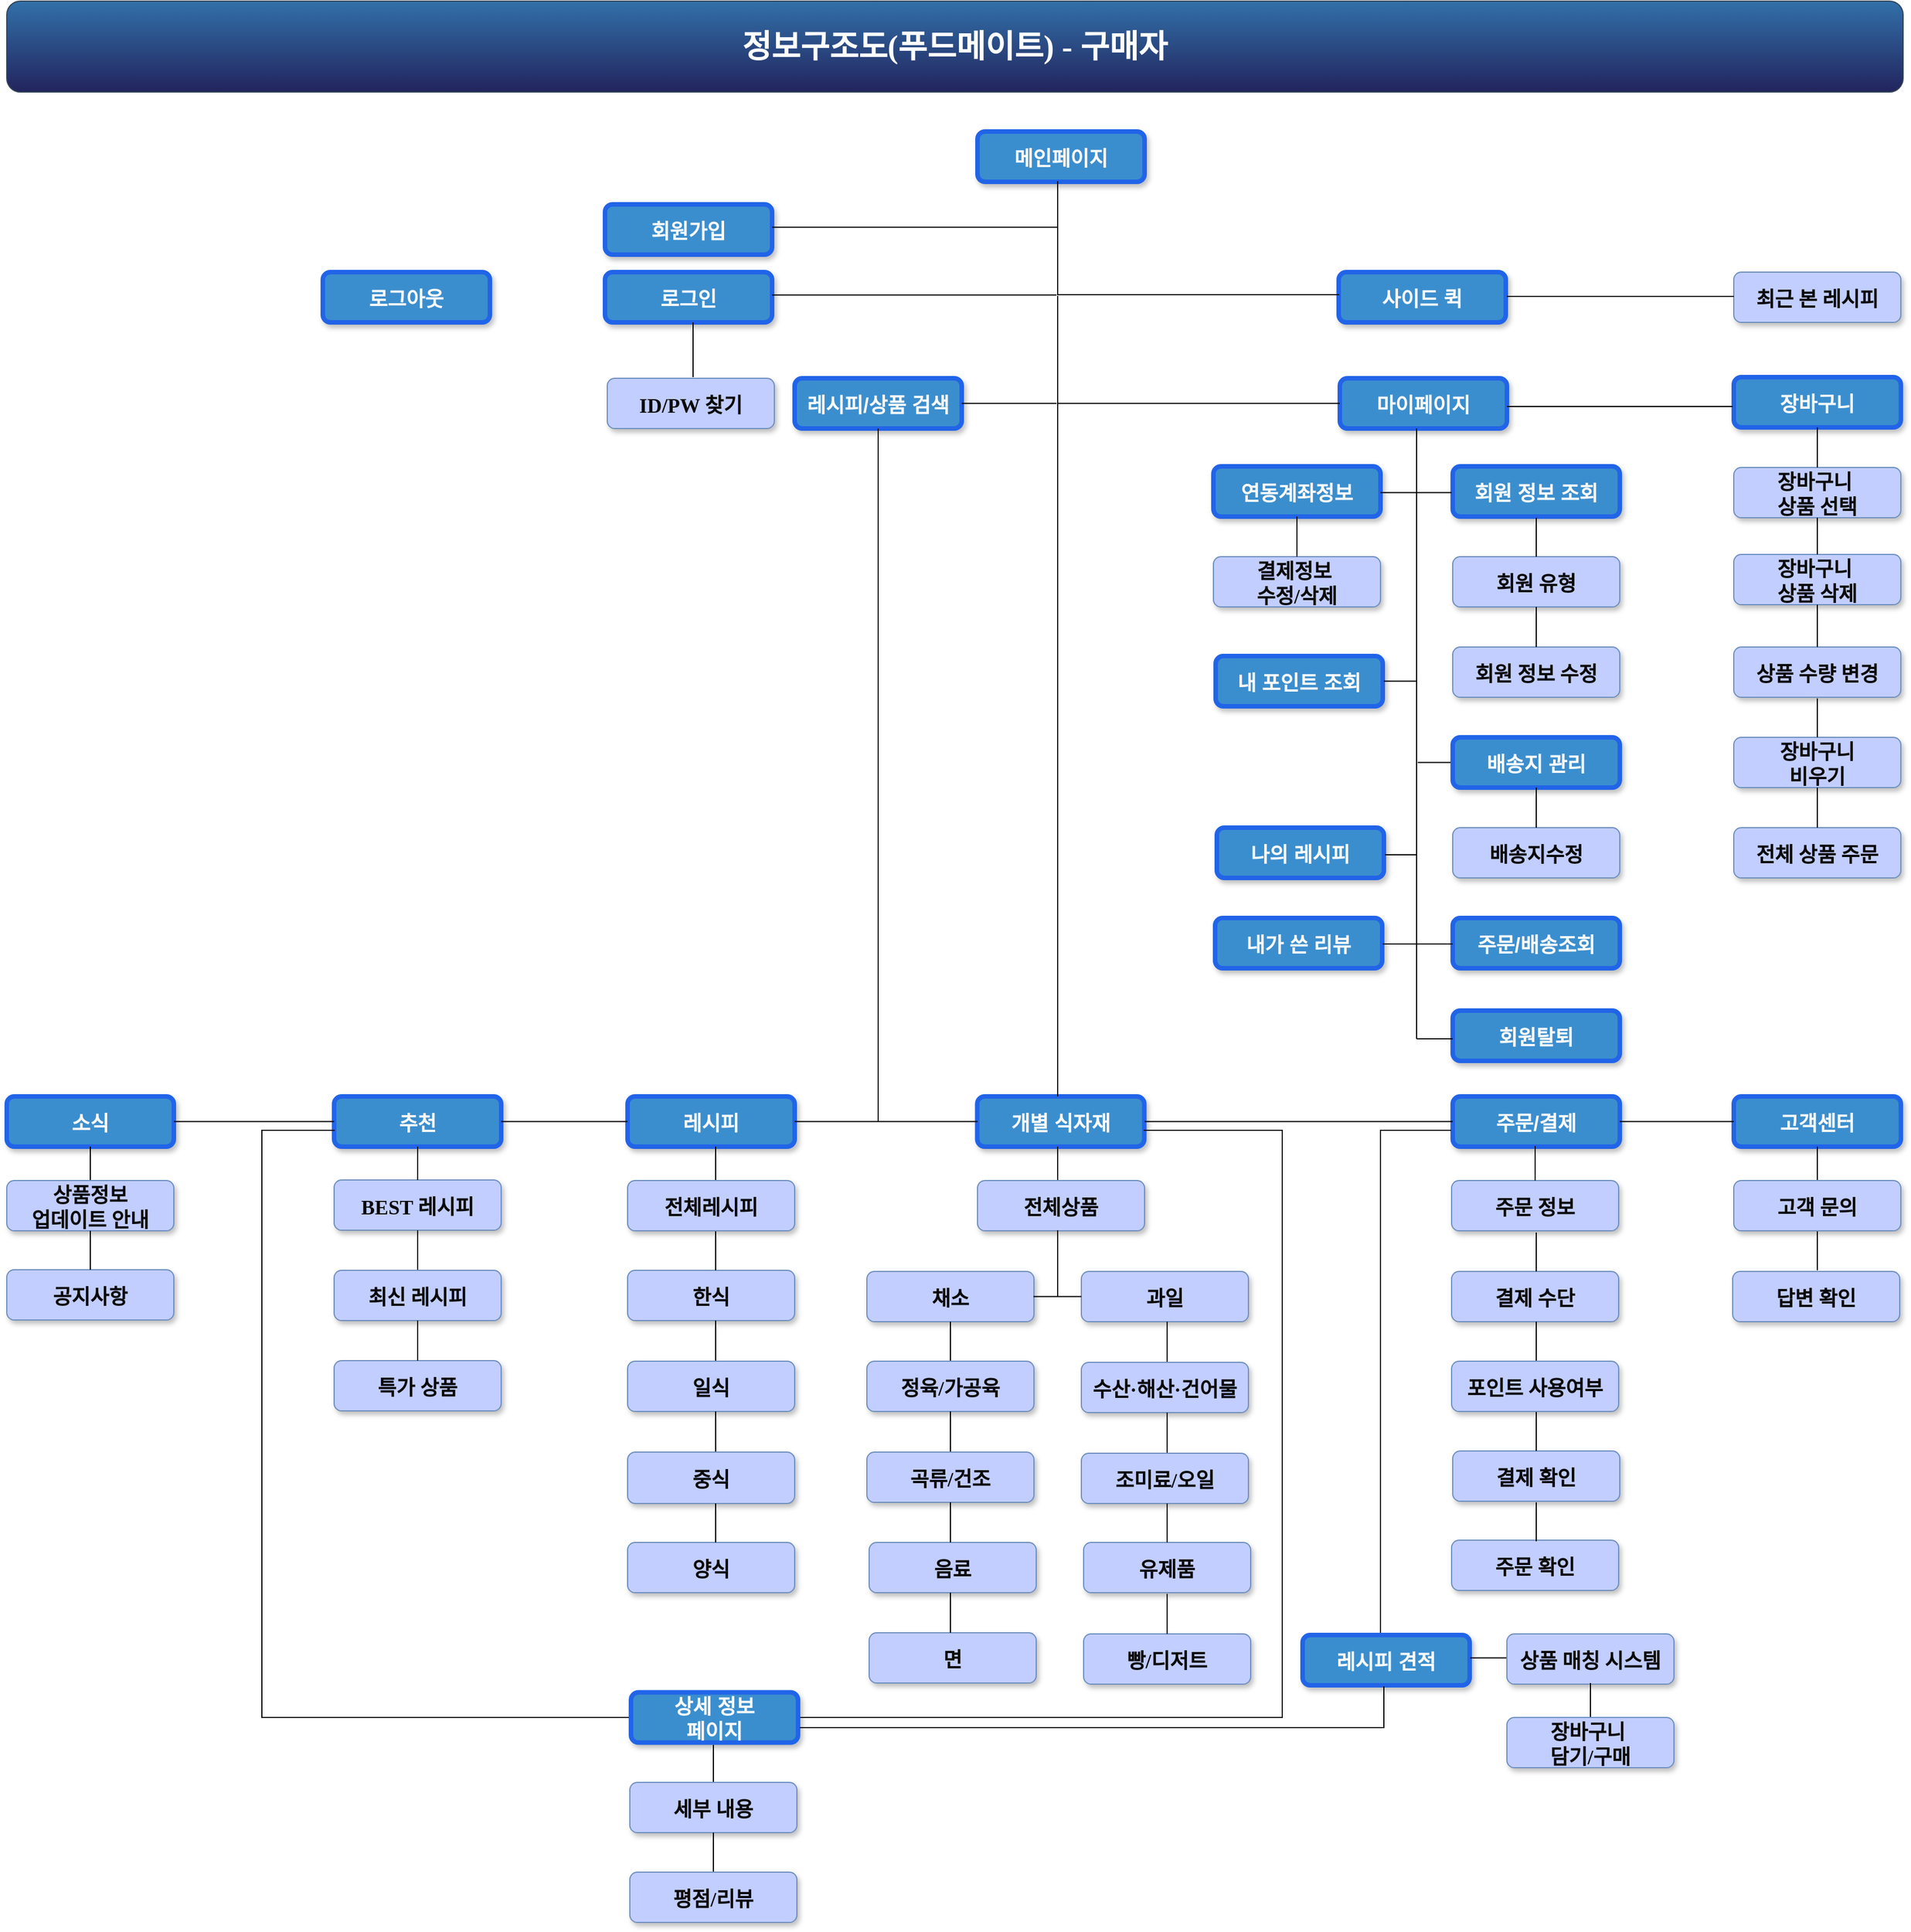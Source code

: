 <mxfile version="26.0.4" pages="3">
  <diagram name="구매자" id="97916047-d0de-89f5-080d-49f4d83e522f">
    <mxGraphModel dx="2578" dy="2240" grid="1" gridSize="10" guides="1" tooltips="1" connect="1" arrows="1" fold="1" page="0" pageScale="1.5" pageWidth="1169" pageHeight="827" background="none" math="0" shadow="0">
      <root>
        <mxCell id="0" />
        <mxCell id="1" parent="0" />
        <mxCell id="2" value="메인페이지" style="rounded=1;fillColor=#3b8ece;strokeColor=#2164e8;shadow=1;fontStyle=1;fontSize=18;fontColor=#fafafa;strokeWidth=4;labelBorderColor=none;" parent="1" vertex="1">
          <mxGeometry x="890" y="35.5" width="148" height="44.5" as="geometry" />
        </mxCell>
        <mxCell id="FLJYaMQdKg9m2vT-tpmd-61" value="공지사항" style="rounded=1;fillColor=#c2ceff;strokeColor=#6c8ebf;shadow=1;fontStyle=1;fontSize=18;labelBackgroundColor=none;fontColor=#0a0a0a;horizontal=1;verticalAlign=middle;fontFamily=Garamond;strokeWidth=1;" parent="1" vertex="1">
          <mxGeometry x="30" y="1043.5" width="148" height="44.5" as="geometry" />
        </mxCell>
        <mxCell id="FLJYaMQdKg9m2vT-tpmd-63" value="로그아웃" style="rounded=1;fillColor=#3b8ece;strokeColor=#2164e8;shadow=1;fontStyle=1;fontSize=18;fontColor=#fafafa;strokeWidth=4;labelBorderColor=none;" parent="1" vertex="1">
          <mxGeometry x="310" y="160" width="148" height="44.5" as="geometry" />
        </mxCell>
        <mxCell id="FLJYaMQdKg9m2vT-tpmd-64" value="로그인" style="rounded=1;fillColor=#3b8ece;strokeColor=#2164e8;shadow=1;fontStyle=1;fontSize=18;fontColor=#fafafa;strokeWidth=4;labelBorderColor=none;" parent="1" vertex="1">
          <mxGeometry x="560" y="160" width="148" height="44.5" as="geometry" />
        </mxCell>
        <mxCell id="FLJYaMQdKg9m2vT-tpmd-65" value="회원가입" style="rounded=1;fillColor=#3b8ece;strokeColor=#2164e8;shadow=1;fontStyle=1;fontSize=18;fontColor=#fafafa;strokeWidth=4;labelBorderColor=none;" parent="1" vertex="1">
          <mxGeometry x="560" y="100" width="148" height="44.5" as="geometry" />
        </mxCell>
        <mxCell id="FLJYaMQdKg9m2vT-tpmd-66" value="사이드 퀵" style="rounded=1;fillColor=#3b8ece;strokeColor=#2164e8;shadow=1;fontStyle=1;fontSize=18;fontColor=#fafafa;strokeWidth=4;labelBorderColor=none;" parent="1" vertex="1">
          <mxGeometry x="1210" y="160" width="148" height="44.5" as="geometry" />
        </mxCell>
        <mxCell id="FLJYaMQdKg9m2vT-tpmd-67" value="마이페이지" style="rounded=1;fillColor=#3b8ece;strokeColor=#2164e8;shadow=1;fontStyle=1;fontSize=18;fontColor=#fafafa;strokeWidth=4;labelBorderColor=none;" parent="1" vertex="1">
          <mxGeometry x="1211" y="254" width="148" height="44.5" as="geometry" />
        </mxCell>
        <mxCell id="FLJYaMQdKg9m2vT-tpmd-68" value="고객센터" style="rounded=1;fillColor=#3b8ece;strokeColor=#2164e8;shadow=1;fontStyle=1;fontSize=18;fontColor=#fafafa;strokeWidth=4;labelBorderColor=none;" parent="1" vertex="1">
          <mxGeometry x="1560" y="890" width="148" height="44.5" as="geometry" />
        </mxCell>
        <mxCell id="FLJYaMQdKg9m2vT-tpmd-69" value="장바구니" style="rounded=1;fillColor=#3b8ece;strokeColor=#2164e8;shadow=1;fontStyle=1;fontSize=18;fontColor=#fafafa;strokeWidth=4;labelBorderColor=none;" parent="1" vertex="1">
          <mxGeometry x="1560" y="253" width="148" height="44.5" as="geometry" />
        </mxCell>
        <mxCell id="FLJYaMQdKg9m2vT-tpmd-71" value="주문/배송조회" style="rounded=1;fillColor=#3b8ece;strokeColor=#2164e8;shadow=1;fontStyle=1;fontSize=18;fontColor=#fafafa;strokeWidth=4;labelBorderColor=none;" parent="1" vertex="1">
          <mxGeometry x="1311" y="732" width="148" height="44.5" as="geometry" />
        </mxCell>
        <mxCell id="FLJYaMQdKg9m2vT-tpmd-72" value="레시피/상품 검색" style="rounded=1;fillColor=#3b8ece;strokeColor=#2164e8;shadow=1;fontStyle=1;fontSize=18;fontColor=#fafafa;strokeWidth=4;labelBorderColor=none;" parent="1" vertex="1">
          <mxGeometry x="728" y="254" width="148" height="44.5" as="geometry" />
        </mxCell>
        <mxCell id="FLJYaMQdKg9m2vT-tpmd-75" value="소식" style="rounded=1;fillColor=#3b8ece;strokeColor=#2164e8;shadow=1;fontStyle=1;fontSize=18;fontColor=#fafafa;strokeWidth=4;labelBorderColor=none;" parent="1" vertex="1">
          <mxGeometry x="30" y="890" width="148" height="44.5" as="geometry" />
        </mxCell>
        <mxCell id="FLJYaMQdKg9m2vT-tpmd-76" value="주문/결제" style="rounded=1;fillColor=#3b8ece;strokeColor=#2164e8;shadow=1;fontStyle=1;fontSize=18;fontColor=#fafafa;strokeWidth=4;labelBorderColor=none;" parent="1" vertex="1">
          <mxGeometry x="1311" y="890" width="148" height="44.5" as="geometry" />
        </mxCell>
        <mxCell id="0LpaOrScaWVJIfkQ9qZV-2" value="ID/PW 찾기" style="rounded=1;fillColor=#c2ceff;strokeColor=#6c8ebf;shadow=1;fontStyle=1;fontSize=18;labelBackgroundColor=none;fontColor=#0a0a0a;horizontal=1;verticalAlign=middle;fontFamily=Garamond;strokeWidth=1;" parent="1" vertex="1">
          <mxGeometry x="562" y="254" width="148" height="44.5" as="geometry" />
        </mxCell>
        <mxCell id="0LpaOrScaWVJIfkQ9qZV-5" value="배송지수정" style="rounded=1;fillColor=#c2ceff;strokeColor=#6c8ebf;shadow=1;fontStyle=1;fontSize=18;labelBackgroundColor=none;fontColor=#0a0a0a;horizontal=1;verticalAlign=middle;fontFamily=Garamond;strokeWidth=1;" parent="1" vertex="1">
          <mxGeometry x="1311" y="652" width="148" height="44.5" as="geometry" />
        </mxCell>
        <mxCell id="0LpaOrScaWVJIfkQ9qZV-8" value="내 포인트 조회" style="rounded=1;fillColor=#3b8ece;strokeColor=#2164e8;shadow=1;fontStyle=1;fontSize=18;fontColor=#fafafa;strokeWidth=4;labelBorderColor=none;" parent="1" vertex="1">
          <mxGeometry x="1101" y="500" width="148" height="44.5" as="geometry" />
        </mxCell>
        <mxCell id="0LpaOrScaWVJIfkQ9qZV-9" value="회원 정보 조회" style="rounded=1;fillColor=#3b8ece;strokeColor=#2164e8;shadow=1;fontStyle=1;fontSize=18;fontColor=#fafafa;strokeWidth=4;labelBorderColor=none;" parent="1" vertex="1">
          <mxGeometry x="1311" y="332" width="148" height="44.5" as="geometry" />
        </mxCell>
        <mxCell id="0LpaOrScaWVJIfkQ9qZV-10" value="레시피" style="rounded=1;fillColor=#3b8ece;strokeColor=#2164e8;shadow=1;fontStyle=1;fontSize=18;fontColor=#fafafa;strokeWidth=4;labelBorderColor=none;" parent="1" vertex="1">
          <mxGeometry x="580" y="890" width="148" height="44.5" as="geometry" />
        </mxCell>
        <mxCell id="0LpaOrScaWVJIfkQ9qZV-11" value="개별 식자재" style="rounded=1;fillColor=#3b8ece;strokeColor=#2164e8;shadow=1;fontStyle=1;fontSize=18;fontColor=#fafafa;strokeWidth=4;labelBorderColor=none;" parent="1" vertex="1">
          <mxGeometry x="889.75" y="890" width="148" height="44.5" as="geometry" />
        </mxCell>
        <mxCell id="0LpaOrScaWVJIfkQ9qZV-13" value="회원탈퇴" style="rounded=1;fillColor=#3b8ece;strokeColor=#2164e8;shadow=1;fontStyle=1;fontSize=18;fontColor=#fafafa;strokeWidth=4;labelBorderColor=none;" parent="1" vertex="1">
          <mxGeometry x="1311" y="814" width="148" height="44.5" as="geometry" />
        </mxCell>
        <mxCell id="0LpaOrScaWVJIfkQ9qZV-14" value="장바구니 &#xa;상품 선택" style="rounded=1;fillColor=#c2ceff;strokeColor=#6c8ebf;shadow=1;fontStyle=1;fontSize=18;labelBackgroundColor=none;fontColor=#0a0a0a;horizontal=1;verticalAlign=middle;fontFamily=Garamond;strokeWidth=1;" parent="1" vertex="1">
          <mxGeometry x="1560" y="333" width="148" height="44.5" as="geometry" />
        </mxCell>
        <mxCell id="0LpaOrScaWVJIfkQ9qZV-15" value="장바구니 &#xa;상품 삭제" style="rounded=1;fillColor=#c2ceff;strokeColor=#6c8ebf;shadow=1;fontStyle=1;fontSize=18;labelBackgroundColor=none;fontColor=#0a0a0a;horizontal=1;verticalAlign=middle;fontFamily=Garamond;strokeWidth=1;" parent="1" vertex="1">
          <mxGeometry x="1560" y="410" width="148" height="44.5" as="geometry" />
        </mxCell>
        <mxCell id="0LpaOrScaWVJIfkQ9qZV-16" value="상품 수량 변경" style="rounded=1;fillColor=#c2ceff;strokeColor=#6c8ebf;shadow=1;fontStyle=1;fontSize=18;labelBackgroundColor=none;fontColor=#0a0a0a;horizontal=1;verticalAlign=middle;fontFamily=Garamond;strokeWidth=1;" parent="1" vertex="1">
          <mxGeometry x="1560" y="492" width="148" height="44.5" as="geometry" />
        </mxCell>
        <mxCell id="0LpaOrScaWVJIfkQ9qZV-17" value="장바구니&#xa;비우기" style="rounded=1;fillColor=#c2ceff;strokeColor=#6c8ebf;shadow=1;fontStyle=1;fontSize=18;labelBackgroundColor=none;fontColor=#0a0a0a;horizontal=1;verticalAlign=middle;fontFamily=Garamond;strokeWidth=1;" parent="1" vertex="1">
          <mxGeometry x="1560" y="572" width="148" height="44.5" as="geometry" />
        </mxCell>
        <mxCell id="0LpaOrScaWVJIfkQ9qZV-18" value="전체 상품 주문" style="rounded=1;fillColor=#c2ceff;strokeColor=#6c8ebf;shadow=1;fontStyle=1;fontSize=18;labelBackgroundColor=none;fontColor=#0a0a0a;horizontal=1;verticalAlign=middle;fontFamily=Garamond;strokeWidth=1;" parent="1" vertex="1">
          <mxGeometry x="1560" y="652" width="148" height="44.5" as="geometry" />
        </mxCell>
        <mxCell id="0LpaOrScaWVJIfkQ9qZV-21" value="한식" style="rounded=1;fillColor=#c2ceff;strokeColor=#6c8ebf;shadow=1;fontStyle=1;fontSize=18;labelBackgroundColor=none;fontColor=#0a0a0a;horizontal=1;verticalAlign=middle;fontFamily=Garamond;strokeWidth=1;" parent="1" vertex="1">
          <mxGeometry x="580" y="1044" width="148" height="44.5" as="geometry" />
        </mxCell>
        <mxCell id="0LpaOrScaWVJIfkQ9qZV-22" value="중식" style="rounded=1;fillColor=#c2ceff;strokeColor=#6c8ebf;shadow=1;fontStyle=1;fontSize=18;labelBackgroundColor=none;fontColor=#0a0a0a;horizontal=1;verticalAlign=middle;fontFamily=Garamond;strokeWidth=1;" parent="1" vertex="1">
          <mxGeometry x="580" y="1205" width="148" height="45.5" as="geometry" />
        </mxCell>
        <mxCell id="0LpaOrScaWVJIfkQ9qZV-23" value="일식" style="rounded=1;fillColor=#c2ceff;strokeColor=#6c8ebf;shadow=1;fontStyle=1;fontSize=18;labelBackgroundColor=none;fontColor=#0a0a0a;horizontal=1;verticalAlign=middle;fontFamily=Garamond;strokeWidth=1;" parent="1" vertex="1">
          <mxGeometry x="580" y="1124.5" width="148" height="44.5" as="geometry" />
        </mxCell>
        <mxCell id="0LpaOrScaWVJIfkQ9qZV-24" value="양식" style="rounded=1;fillColor=#c2ceff;strokeColor=#6c8ebf;shadow=1;fontStyle=1;fontSize=18;labelBackgroundColor=none;fontColor=#0a0a0a;horizontal=1;verticalAlign=middle;fontFamily=Garamond;strokeWidth=1;" parent="1" vertex="1">
          <mxGeometry x="580" y="1285" width="148" height="44.5" as="geometry" />
        </mxCell>
        <mxCell id="0LpaOrScaWVJIfkQ9qZV-26" value="채소" style="rounded=1;fillColor=#c2ceff;strokeColor=#6c8ebf;shadow=1;fontStyle=1;fontSize=18;labelBackgroundColor=none;fontColor=#0a0a0a;horizontal=1;verticalAlign=middle;fontFamily=Garamond;strokeWidth=1;" parent="1" vertex="1">
          <mxGeometry x="792" y="1045" width="148" height="44.5" as="geometry" />
        </mxCell>
        <mxCell id="0LpaOrScaWVJIfkQ9qZV-28" value="과일" style="rounded=1;fillColor=#c2ceff;strokeColor=#6c8ebf;shadow=1;fontStyle=1;fontSize=18;labelBackgroundColor=none;fontColor=#0a0a0a;horizontal=1;verticalAlign=middle;fontFamily=Garamond;strokeWidth=1;" parent="1" vertex="1">
          <mxGeometry x="982" y="1045" width="148" height="44.5" as="geometry" />
        </mxCell>
        <mxCell id="0LpaOrScaWVJIfkQ9qZV-29" value="정육/가공육" style="rounded=1;fillColor=#c2ceff;strokeColor=#6c8ebf;shadow=1;fontStyle=1;fontSize=18;labelBackgroundColor=none;fontColor=#0a0a0a;horizontal=1;verticalAlign=middle;fontFamily=Garamond;strokeWidth=1;" parent="1" vertex="1">
          <mxGeometry x="792" y="1124.5" width="148" height="44.5" as="geometry" />
        </mxCell>
        <mxCell id="0LpaOrScaWVJIfkQ9qZV-31" value="전체레시피" style="rounded=1;fillColor=#c2ceff;strokeColor=#6c8ebf;shadow=1;fontStyle=1;fontSize=18;labelBackgroundColor=none;fontColor=#0a0a0a;horizontal=1;verticalAlign=middle;fontFamily=Garamond;strokeWidth=1;" parent="1" vertex="1">
          <mxGeometry x="580" y="964.5" width="148" height="44.5" as="geometry" />
        </mxCell>
        <mxCell id="0LpaOrScaWVJIfkQ9qZV-32" value="전체상품" style="rounded=1;fillColor=#c2ceff;strokeColor=#6c8ebf;shadow=1;fontStyle=1;fontSize=18;labelBackgroundColor=none;fontColor=#0a0a0a;horizontal=1;verticalAlign=middle;fontFamily=Garamond;strokeWidth=1;" parent="1" vertex="1">
          <mxGeometry x="890" y="964.5" width="148" height="44.5" as="geometry" />
        </mxCell>
        <mxCell id="0LpaOrScaWVJIfkQ9qZV-34" value="추천" style="rounded=1;fillColor=#3b8ece;strokeColor=#2164e8;shadow=1;fontStyle=1;fontSize=18;fontColor=#fafafa;strokeWidth=4;labelBorderColor=none;" parent="1" vertex="1">
          <mxGeometry x="320" y="890" width="148" height="44.5" as="geometry" />
        </mxCell>
        <mxCell id="0LpaOrScaWVJIfkQ9qZV-35" value="곡류/건조" style="rounded=1;fillColor=#c2ceff;strokeColor=#6c8ebf;shadow=1;fontStyle=1;fontSize=18;labelBackgroundColor=none;fontColor=#0a0a0a;horizontal=1;verticalAlign=middle;fontFamily=Garamond;strokeWidth=1;" parent="1" vertex="1">
          <mxGeometry x="792" y="1205" width="148" height="44.5" as="geometry" />
        </mxCell>
        <mxCell id="0LpaOrScaWVJIfkQ9qZV-36" value="유제품" style="rounded=1;fillColor=#c2ceff;strokeColor=#6c8ebf;shadow=1;fontStyle=1;fontSize=18;labelBackgroundColor=none;fontColor=#0a0a0a;horizontal=1;verticalAlign=middle;fontFamily=Garamond;strokeWidth=1;" parent="1" vertex="1">
          <mxGeometry x="984" y="1285" width="148" height="44.5" as="geometry" />
        </mxCell>
        <mxCell id="0LpaOrScaWVJIfkQ9qZV-37" value="음료" style="rounded=1;fillColor=#c2ceff;strokeColor=#6c8ebf;shadow=1;fontStyle=1;fontSize=18;labelBackgroundColor=none;fontColor=#0a0a0a;horizontal=1;verticalAlign=middle;fontFamily=Garamond;strokeWidth=1;" parent="1" vertex="1">
          <mxGeometry x="794" y="1285" width="148" height="44.5" as="geometry" />
        </mxCell>
        <mxCell id="0LpaOrScaWVJIfkQ9qZV-38" value="조미료/오일" style="rounded=1;fillColor=#c2ceff;strokeColor=#6c8ebf;shadow=1;fontStyle=1;fontSize=18;labelBackgroundColor=none;fontColor=#0a0a0a;horizontal=1;verticalAlign=middle;fontFamily=Garamond;strokeWidth=1;" parent="1" vertex="1">
          <mxGeometry x="982" y="1206" width="148" height="44.5" as="geometry" />
        </mxCell>
        <mxCell id="0LpaOrScaWVJIfkQ9qZV-39" value="수산·해산·건어물" style="rounded=1;fillColor=#c2ceff;strokeColor=#6c8ebf;shadow=1;fontStyle=1;fontSize=18;labelBackgroundColor=none;fontColor=#0a0a0a;horizontal=1;verticalAlign=middle;fontFamily=Garamond;strokeWidth=1;" parent="1" vertex="1">
          <mxGeometry x="982" y="1125.5" width="148" height="44.5" as="geometry" />
        </mxCell>
        <mxCell id="0LpaOrScaWVJIfkQ9qZV-41" value="면" style="rounded=1;fillColor=#c2ceff;strokeColor=#6c8ebf;shadow=1;fontStyle=1;fontSize=18;labelBackgroundColor=none;fontColor=#0a0a0a;horizontal=1;verticalAlign=middle;fontFamily=Garamond;strokeWidth=1;" parent="1" vertex="1">
          <mxGeometry x="794" y="1365" width="148" height="44.5" as="geometry" />
        </mxCell>
        <mxCell id="0LpaOrScaWVJIfkQ9qZV-42" value="고객 문의" style="rounded=1;fillColor=#c2ceff;strokeColor=#6c8ebf;shadow=1;fontStyle=1;fontSize=18;labelBackgroundColor=none;fontColor=#0a0a0a;horizontal=1;verticalAlign=middle;fontFamily=Garamond;strokeWidth=1;" parent="1" vertex="1">
          <mxGeometry x="1560" y="964.5" width="148" height="44.5" as="geometry" />
        </mxCell>
        <mxCell id="0LpaOrScaWVJIfkQ9qZV-43" value="답변 확인" style="rounded=1;fillColor=#c2ceff;strokeColor=#6c8ebf;shadow=1;fontStyle=1;fontSize=18;labelBackgroundColor=none;fontColor=#0a0a0a;horizontal=1;verticalAlign=middle;fontFamily=Garamond;strokeWidth=1;" parent="1" vertex="1">
          <mxGeometry x="1559" y="1045" width="148" height="44.5" as="geometry" />
        </mxCell>
        <mxCell id="0LpaOrScaWVJIfkQ9qZV-46" value="주문 정보" style="rounded=1;fillColor=#c2ceff;strokeColor=#6c8ebf;shadow=1;fontStyle=1;fontSize=18;labelBackgroundColor=none;fontColor=#0a0a0a;horizontal=1;verticalAlign=middle;fontFamily=Garamond;strokeWidth=1;" parent="1" vertex="1">
          <mxGeometry x="1310" y="964.5" width="148" height="44.5" as="geometry" />
        </mxCell>
        <mxCell id="0LpaOrScaWVJIfkQ9qZV-47" value="결제 수단" style="rounded=1;fillColor=#c2ceff;strokeColor=#6c8ebf;shadow=1;fontStyle=1;fontSize=18;labelBackgroundColor=none;fontColor=#0a0a0a;horizontal=1;verticalAlign=middle;fontFamily=Garamond;strokeWidth=1;" parent="1" vertex="1">
          <mxGeometry x="1310" y="1045" width="148" height="44.5" as="geometry" />
        </mxCell>
        <mxCell id="0LpaOrScaWVJIfkQ9qZV-48" value="포인트 사용여부" style="rounded=1;fillColor=#c2ceff;strokeColor=#6c8ebf;shadow=1;fontStyle=1;fontSize=18;labelBackgroundColor=none;fontColor=#0a0a0a;horizontal=1;verticalAlign=middle;fontFamily=Garamond;strokeWidth=1;" parent="1" vertex="1">
          <mxGeometry x="1310" y="1124.5" width="148" height="44.5" as="geometry" />
        </mxCell>
        <mxCell id="0LpaOrScaWVJIfkQ9qZV-49" value="결제 확인" style="rounded=1;fillColor=#c2ceff;strokeColor=#6c8ebf;shadow=1;fontStyle=1;fontSize=18;labelBackgroundColor=none;fontColor=#0a0a0a;horizontal=1;verticalAlign=middle;fontFamily=Garamond;strokeWidth=1;" parent="1" vertex="1">
          <mxGeometry x="1311" y="1204" width="148" height="44.5" as="geometry" />
        </mxCell>
        <mxCell id="0LpaOrScaWVJIfkQ9qZV-50" value="주문 확인" style="rounded=1;fillColor=#c2ceff;strokeColor=#6c8ebf;shadow=1;fontStyle=1;fontSize=18;labelBackgroundColor=none;fontColor=#0a0a0a;horizontal=1;verticalAlign=middle;fontFamily=Garamond;strokeWidth=1;" parent="1" vertex="1">
          <mxGeometry x="1310" y="1283" width="148" height="44.5" as="geometry" />
        </mxCell>
        <mxCell id="0LpaOrScaWVJIfkQ9qZV-53" value="연동계좌정보" style="rounded=1;fillColor=#3b8ece;strokeColor=#2164e8;shadow=1;fontStyle=1;fontSize=18;fontColor=#fafafa;strokeWidth=4;labelBorderColor=none;" parent="1" vertex="1">
          <mxGeometry x="1099" y="332" width="148" height="44.5" as="geometry" />
        </mxCell>
        <mxCell id="0LpaOrScaWVJIfkQ9qZV-54" value="회원 유형" style="rounded=1;fillColor=#c2ceff;strokeColor=#6c8ebf;shadow=1;fontStyle=1;fontSize=18;labelBackgroundColor=none;fontColor=#0a0a0a;horizontal=1;verticalAlign=middle;fontFamily=Garamond;strokeWidth=1;" parent="1" vertex="1">
          <mxGeometry x="1311" y="412" width="148" height="44.5" as="geometry" />
        </mxCell>
        <mxCell id="0LpaOrScaWVJIfkQ9qZV-55" value="상품정보&#xa;업데이트 안내" style="rounded=1;fillColor=#c2ceff;strokeColor=#6c8ebf;shadow=1;fontStyle=1;fontSize=18;labelBackgroundColor=none;fontColor=#0a0a0a;horizontal=1;verticalAlign=middle;fontFamily=Garamond;strokeWidth=1;" parent="1" vertex="1">
          <mxGeometry x="30" y="964.5" width="148" height="44.5" as="geometry" />
        </mxCell>
        <mxCell id="0LpaOrScaWVJIfkQ9qZV-57" value="" style="shape=partialRectangle;whiteSpace=wrap;html=1;bottom=0;right=0;fillColor=none;direction=north;strokeWidth=1;" parent="1" vertex="1">
          <mxGeometry x="961" y="80" width="249" height="100" as="geometry" />
        </mxCell>
        <mxCell id="0LpaOrScaWVJIfkQ9qZV-59" value="" style="line;strokeWidth=1;html=1;" parent="1" vertex="1">
          <mxGeometry x="708" y="175.25" width="252" height="10" as="geometry" />
        </mxCell>
        <mxCell id="0LpaOrScaWVJIfkQ9qZV-63" value="회원 정보 수정" style="rounded=1;fillColor=#c2ceff;strokeColor=#6c8ebf;shadow=1;fontStyle=1;fontSize=18;labelBackgroundColor=none;fontColor=#0a0a0a;horizontal=1;verticalAlign=middle;fontFamily=Garamond;strokeWidth=1;" parent="1" vertex="1">
          <mxGeometry x="1311" y="492" width="148" height="44.5" as="geometry" />
        </mxCell>
        <mxCell id="0LpaOrScaWVJIfkQ9qZV-65" value="배송지 관리" style="rounded=1;fillColor=#3b8ece;strokeColor=#2164e8;shadow=1;fontStyle=1;fontSize=18;fontColor=#fafafa;strokeWidth=4;labelBorderColor=none;" parent="1" vertex="1">
          <mxGeometry x="1311" y="572" width="148" height="44.5" as="geometry" />
        </mxCell>
        <mxCell id="0LpaOrScaWVJIfkQ9qZV-66" value="결제정보 &#xa;수정/삭제" style="rounded=1;fillColor=#c2ceff;strokeColor=#6c8ebf;shadow=1;fontStyle=1;fontSize=18;labelBackgroundColor=none;fontColor=#0a0a0a;horizontal=1;verticalAlign=middle;fontFamily=Garamond;strokeWidth=1;" parent="1" vertex="1">
          <mxGeometry x="1099" y="412" width="148" height="44.5" as="geometry" />
        </mxCell>
        <mxCell id="0LpaOrScaWVJIfkQ9qZV-70" value="" style="line;strokeWidth=1;html=1;direction=south;" parent="1" vertex="1">
          <mxGeometry x="633" y="204.5" width="10" height="48.5" as="geometry" />
        </mxCell>
        <mxCell id="0LpaOrScaWVJIfkQ9qZV-71" value="" style="line;strokeWidth=1;html=1;direction=south;" parent="1" vertex="1">
          <mxGeometry x="956" y="181" width="10" height="709" as="geometry" />
        </mxCell>
        <mxCell id="0LpaOrScaWVJIfkQ9qZV-76" value="" style="line;strokeWidth=1;html=1;" parent="1" vertex="1">
          <mxGeometry x="708" y="115.25" width="253" height="10" as="geometry" />
        </mxCell>
        <mxCell id="0LpaOrScaWVJIfkQ9qZV-79" value="" style="line;strokeWidth=1;html=1;direction=south;" parent="1" vertex="1">
          <mxGeometry x="1274" y="298.5" width="10" height="540.5" as="geometry" />
        </mxCell>
        <mxCell id="0LpaOrScaWVJIfkQ9qZV-82" value="" style="line;strokeWidth=1;html=1;direction=west;" parent="1" vertex="1">
          <mxGeometry x="1247" y="350.25" width="63" height="10" as="geometry" />
        </mxCell>
        <mxCell id="0LpaOrScaWVJIfkQ9qZV-84" value="" style="line;strokeWidth=1;html=1;direction=west;" parent="1" vertex="1">
          <mxGeometry x="1280" y="589.25" width="29" height="10" as="geometry" />
        </mxCell>
        <mxCell id="0LpaOrScaWVJIfkQ9qZV-87" value="" style="line;strokeWidth=1;html=1;direction=west;" parent="1" vertex="1">
          <mxGeometry x="1279" y="834" width="32" height="10" as="geometry" />
        </mxCell>
        <mxCell id="0LpaOrScaWVJIfkQ9qZV-89" value="" style="line;strokeWidth=1;html=1;direction=west;" parent="1" vertex="1">
          <mxGeometry x="1279" y="750" width="32" height="10" as="geometry" />
        </mxCell>
        <mxCell id="0LpaOrScaWVJIfkQ9qZV-90" value="" style="line;strokeWidth=1;html=1;direction=south;" parent="1" vertex="1">
          <mxGeometry x="1168" y="376.5" width="10" height="35.5" as="geometry" />
        </mxCell>
        <mxCell id="0LpaOrScaWVJIfkQ9qZV-91" value="" style="line;strokeWidth=1;html=1;direction=south;" parent="1" vertex="1">
          <mxGeometry x="1380" y="377.5" width="10" height="34.5" as="geometry" />
        </mxCell>
        <mxCell id="0LpaOrScaWVJIfkQ9qZV-92" value="" style="line;strokeWidth=1;html=1;direction=south;" parent="1" vertex="1">
          <mxGeometry x="1380" y="456.5" width="10" height="35.5" as="geometry" />
        </mxCell>
        <mxCell id="0LpaOrScaWVJIfkQ9qZV-94" value="" style="line;strokeWidth=1;html=1;direction=south;" parent="1" vertex="1">
          <mxGeometry x="1380" y="616.5" width="10" height="35.5" as="geometry" />
        </mxCell>
        <mxCell id="0LpaOrScaWVJIfkQ9qZV-97" value="" style="line;strokeWidth=1;html=1;direction=south;" parent="1" vertex="1">
          <mxGeometry x="1629" y="616.5" width="10" height="35.5" as="geometry" />
        </mxCell>
        <mxCell id="0LpaOrScaWVJIfkQ9qZV-98" value="" style="line;strokeWidth=1;html=1;direction=south;" parent="1" vertex="1">
          <mxGeometry x="1629" y="537.5" width="10" height="34.5" as="geometry" />
        </mxCell>
        <mxCell id="0LpaOrScaWVJIfkQ9qZV-99" value="" style="line;strokeWidth=1;html=1;direction=south;" parent="1" vertex="1">
          <mxGeometry x="1629" y="454.5" width="10" height="37.5" as="geometry" />
        </mxCell>
        <mxCell id="0LpaOrScaWVJIfkQ9qZV-100" value="" style="line;strokeWidth=1;html=1;direction=south;" parent="1" vertex="1">
          <mxGeometry x="1629" y="377.5" width="10" height="32.5" as="geometry" />
        </mxCell>
        <mxCell id="0LpaOrScaWVJIfkQ9qZV-101" value="" style="line;strokeWidth=1;html=1;direction=south;" parent="1" vertex="1">
          <mxGeometry x="1629" y="297.5" width="10" height="35.5" as="geometry" />
        </mxCell>
        <mxCell id="0LpaOrScaWVJIfkQ9qZV-102" value="" style="line;strokeWidth=1;html=1;" parent="1" vertex="1">
          <mxGeometry x="1359" y="274" width="200" height="10" as="geometry" />
        </mxCell>
        <mxCell id="0LpaOrScaWVJIfkQ9qZV-104" value="" style="line;strokeWidth=1;html=1;direction=south;" parent="1" vertex="1">
          <mxGeometry x="1379" y="934" width="10" height="30.5" as="geometry" />
        </mxCell>
        <mxCell id="0LpaOrScaWVJIfkQ9qZV-105" value="" style="line;strokeWidth=1;html=1;direction=south;" parent="1" vertex="1">
          <mxGeometry x="1380" y="1010.5" width="10" height="34.5" as="geometry" />
        </mxCell>
        <mxCell id="0LpaOrScaWVJIfkQ9qZV-106" value="" style="line;strokeWidth=1;html=1;direction=south;" parent="1" vertex="1">
          <mxGeometry x="1380" y="1089.5" width="10" height="34.5" as="geometry" />
        </mxCell>
        <mxCell id="0LpaOrScaWVJIfkQ9qZV-111" value="" style="line;strokeWidth=1;html=1;direction=south;" parent="1" vertex="1">
          <mxGeometry x="1380" y="1249.5" width="10" height="34.5" as="geometry" />
        </mxCell>
        <mxCell id="0LpaOrScaWVJIfkQ9qZV-112" value="" style="line;strokeWidth=1;html=1;direction=south;" parent="1" vertex="1">
          <mxGeometry x="1380" y="1169.5" width="10" height="34.5" as="geometry" />
        </mxCell>
        <mxCell id="0LpaOrScaWVJIfkQ9qZV-113" value="" style="line;strokeWidth=1;html=1;direction=south;" parent="1" vertex="1">
          <mxGeometry x="1629" y="934.5" width="10" height="29.5" as="geometry" />
        </mxCell>
        <mxCell id="0LpaOrScaWVJIfkQ9qZV-114" value="" style="line;strokeWidth=1;html=1;direction=south;" parent="1" vertex="1">
          <mxGeometry x="1629" y="1009.5" width="10" height="34.5" as="geometry" />
        </mxCell>
        <mxCell id="0LpaOrScaWVJIfkQ9qZV-118" value="" style="line;strokeWidth=1;html=1;" parent="1" vertex="1">
          <mxGeometry x="1038" y="907.25" width="273" height="10" as="geometry" />
        </mxCell>
        <mxCell id="0LpaOrScaWVJIfkQ9qZV-119" value="" style="line;strokeWidth=1;html=1;" parent="1" vertex="1">
          <mxGeometry x="1459" y="907.25" width="101" height="10" as="geometry" />
        </mxCell>
        <mxCell id="0LpaOrScaWVJIfkQ9qZV-120" value="" style="line;strokeWidth=1;html=1;direction=south;" parent="1" vertex="1">
          <mxGeometry x="956" y="934.5" width="10" height="29.5" as="geometry" />
        </mxCell>
        <mxCell id="0LpaOrScaWVJIfkQ9qZV-121" value="" style="line;strokeWidth=1;html=1;direction=south;" parent="1" vertex="1">
          <mxGeometry x="956" y="1008.5" width="10" height="58.5" as="geometry" />
        </mxCell>
        <mxCell id="0LpaOrScaWVJIfkQ9qZV-122" value="" style="line;strokeWidth=1;html=1;direction=south;" parent="1" vertex="1">
          <mxGeometry x="653" y="934.5" width="10" height="29.5" as="geometry" />
        </mxCell>
        <mxCell id="0LpaOrScaWVJIfkQ9qZV-129" value="" style="line;strokeWidth=1;html=1;" parent="1" vertex="1">
          <mxGeometry x="876" y="271.25" width="84" height="10" as="geometry" />
        </mxCell>
        <mxCell id="0LpaOrScaWVJIfkQ9qZV-130" value="" style="line;strokeWidth=1;html=1;direction=south;" parent="1" vertex="1">
          <mxGeometry x="797" y="298.5" width="10" height="613.5" as="geometry" />
        </mxCell>
        <mxCell id="0LpaOrScaWVJIfkQ9qZV-131" value="" style="line;strokeWidth=1;html=1;direction=west;" parent="1" vertex="1">
          <mxGeometry x="728" y="907.25" width="162" height="10" as="geometry" />
        </mxCell>
        <mxCell id="0LpaOrScaWVJIfkQ9qZV-132" value="" style="line;strokeWidth=1;html=1;" parent="1" vertex="1">
          <mxGeometry x="961" y="271.25" width="250" height="10" as="geometry" />
        </mxCell>
        <mxCell id="0LpaOrScaWVJIfkQ9qZV-133" value="" style="line;strokeWidth=1;html=1;" parent="1" vertex="1">
          <mxGeometry x="468" y="907.25" width="112" height="10" as="geometry" />
        </mxCell>
        <mxCell id="0LpaOrScaWVJIfkQ9qZV-134" value="" style="line;strokeWidth=1;html=1;" parent="1" vertex="1">
          <mxGeometry x="178" y="907.25" width="142" height="10" as="geometry" />
        </mxCell>
        <mxCell id="0LpaOrScaWVJIfkQ9qZV-135" value="빵/디저트" style="rounded=1;fillColor=#c2ceff;strokeColor=#6c8ebf;shadow=1;fontStyle=1;fontSize=18;labelBackgroundColor=none;fontColor=#0a0a0a;horizontal=1;verticalAlign=middle;fontFamily=Garamond;strokeWidth=1;" parent="1" vertex="1">
          <mxGeometry x="984" y="1366" width="148" height="44.5" as="geometry" />
        </mxCell>
        <mxCell id="0LpaOrScaWVJIfkQ9qZV-136" value="" style="line;strokeWidth=1;html=1;direction=west;" parent="1" vertex="1">
          <mxGeometry x="939.5" y="1062.25" width="42.5" height="10" as="geometry" />
        </mxCell>
        <mxCell id="0LpaOrScaWVJIfkQ9qZV-141" value="" style="line;strokeWidth=1;html=1;direction=north;" parent="1" vertex="1">
          <mxGeometry x="861" y="1089.5" width="10" height="34.5" as="geometry" />
        </mxCell>
        <mxCell id="0LpaOrScaWVJIfkQ9qZV-143" value="" style="line;strokeWidth=1;html=1;direction=north;" parent="1" vertex="1">
          <mxGeometry x="861" y="1169" width="10" height="35.5" as="geometry" />
        </mxCell>
        <mxCell id="0LpaOrScaWVJIfkQ9qZV-144" value="" style="line;strokeWidth=1;html=1;direction=north;" parent="1" vertex="1">
          <mxGeometry x="861" y="1249.5" width="10" height="35.5" as="geometry" />
        </mxCell>
        <mxCell id="0LpaOrScaWVJIfkQ9qZV-145" value="" style="line;strokeWidth=1;html=1;direction=north;" parent="1" vertex="1">
          <mxGeometry x="861" y="1329.5" width="10" height="35.5" as="geometry" />
        </mxCell>
        <mxCell id="0LpaOrScaWVJIfkQ9qZV-146" value="" style="line;strokeWidth=1;html=1;direction=north;" parent="1" vertex="1">
          <mxGeometry x="1053" y="1089.5" width="10" height="35.5" as="geometry" />
        </mxCell>
        <mxCell id="0LpaOrScaWVJIfkQ9qZV-147" value="" style="line;strokeWidth=1;html=1;direction=north;" parent="1" vertex="1">
          <mxGeometry x="1053" y="1170" width="10" height="35.5" as="geometry" />
        </mxCell>
        <mxCell id="0LpaOrScaWVJIfkQ9qZV-148" value="" style="line;strokeWidth=1;html=1;direction=north;" parent="1" vertex="1">
          <mxGeometry x="1053" y="1250.5" width="10" height="34.5" as="geometry" />
        </mxCell>
        <mxCell id="0LpaOrScaWVJIfkQ9qZV-149" value="" style="line;strokeWidth=1;html=1;direction=north;" parent="1" vertex="1">
          <mxGeometry x="1053" y="1330.5" width="10" height="35.5" as="geometry" />
        </mxCell>
        <mxCell id="0LpaOrScaWVJIfkQ9qZV-150" value="" style="line;strokeWidth=1;html=1;direction=north;" parent="1" vertex="1">
          <mxGeometry x="653" y="1009.5" width="10" height="34.5" as="geometry" />
        </mxCell>
        <mxCell id="0LpaOrScaWVJIfkQ9qZV-155" value="" style="line;strokeWidth=1;html=1;direction=north;" parent="1" vertex="1">
          <mxGeometry x="653" y="1088.5" width="10" height="35.5" as="geometry" />
        </mxCell>
        <mxCell id="0LpaOrScaWVJIfkQ9qZV-156" value="" style="line;strokeWidth=1;html=1;direction=north;" parent="1" vertex="1">
          <mxGeometry x="653" y="1169" width="10" height="35.5" as="geometry" />
        </mxCell>
        <mxCell id="0LpaOrScaWVJIfkQ9qZV-157" value="" style="line;strokeWidth=1;html=1;direction=north;" parent="1" vertex="1">
          <mxGeometry x="653" y="1250.5" width="10" height="34.5" as="geometry" />
        </mxCell>
        <mxCell id="0LpaOrScaWVJIfkQ9qZV-158" value="" style="line;strokeWidth=1;html=1;direction=north;" parent="1" vertex="1">
          <mxGeometry x="99" y="934.5" width="10" height="29.5" as="geometry" />
        </mxCell>
        <mxCell id="0LpaOrScaWVJIfkQ9qZV-160" value="" style="line;strokeWidth=1;html=1;direction=north;" parent="1" vertex="1">
          <mxGeometry x="99" y="1009" width="10" height="34.5" as="geometry" />
        </mxCell>
        <mxCell id="0LpaOrScaWVJIfkQ9qZV-161" value="BEST 레시피" style="rounded=1;fillColor=#c2ceff;strokeColor=#6c8ebf;shadow=1;fontStyle=1;fontSize=18;labelBackgroundColor=none;fontColor=#0a0a0a;horizontal=1;verticalAlign=middle;fontFamily=Garamond;strokeWidth=1;" parent="1" vertex="1">
          <mxGeometry x="320" y="964" width="148" height="44.5" as="geometry" />
        </mxCell>
        <mxCell id="0LpaOrScaWVJIfkQ9qZV-162" value="특가 상품" style="rounded=1;fillColor=#c2ceff;strokeColor=#6c8ebf;shadow=1;fontStyle=1;fontSize=18;labelBackgroundColor=none;fontColor=#0a0a0a;horizontal=1;verticalAlign=middle;fontFamily=Garamond;strokeWidth=1;" parent="1" vertex="1">
          <mxGeometry x="320" y="1124" width="148" height="44.5" as="geometry" />
        </mxCell>
        <mxCell id="0LpaOrScaWVJIfkQ9qZV-163" value="" style="line;strokeWidth=1;html=1;direction=north;" parent="1" vertex="1">
          <mxGeometry x="389" y="934.5" width="10" height="29.5" as="geometry" />
        </mxCell>
        <mxCell id="0LpaOrScaWVJIfkQ9qZV-164" value="" style="line;strokeWidth=1;html=1;direction=north;" parent="1" vertex="1">
          <mxGeometry x="389" y="1008.5" width="10" height="35.5" as="geometry" />
        </mxCell>
        <mxCell id="0LpaOrScaWVJIfkQ9qZV-165" value="&lt;font&gt;정보구조도(푸드메이트) - 구매자&lt;/font&gt;" style="rounded=1;whiteSpace=wrap;html=1;fillColor=#3270a9;strokeColor=#314354;fontColor=#ffffff;fontSize=28;fontStyle=1;fontFamily=Times New Roman;gradientColor=#22245d;" parent="1" vertex="1">
          <mxGeometry x="30" y="-80" width="1680" height="80.5" as="geometry" />
        </mxCell>
        <mxCell id="0LpaOrScaWVJIfkQ9qZV-166" value="최신 레시피" style="rounded=1;fillColor=#c2ceff;strokeColor=#6c8ebf;shadow=1;fontStyle=1;fontSize=18;labelBackgroundColor=none;fontColor=#0a0a0a;horizontal=1;verticalAlign=middle;fontFamily=Garamond;strokeWidth=1;" parent="1" vertex="1">
          <mxGeometry x="320" y="1044" width="148" height="44.5" as="geometry" />
        </mxCell>
        <mxCell id="0LpaOrScaWVJIfkQ9qZV-167" value="" style="line;strokeWidth=1;html=1;direction=north;" parent="1" vertex="1">
          <mxGeometry x="389" y="1088.5" width="10" height="35.5" as="geometry" />
        </mxCell>
        <mxCell id="de5tJvsoH0uyGQsQjPiz-2" value="최근 본 레시피" style="rounded=1;fillColor=#c2ceff;strokeColor=#6c8ebf;shadow=1;fontStyle=1;fontSize=18;labelBackgroundColor=none;fontColor=#0a0a0a;horizontal=1;verticalAlign=middle;fontFamily=Garamond;strokeWidth=1;" parent="1" vertex="1">
          <mxGeometry x="1560" y="160" width="148" height="44.5" as="geometry" />
        </mxCell>
        <mxCell id="de5tJvsoH0uyGQsQjPiz-4" value="" style="line;strokeWidth=1;html=1;" parent="1" vertex="1">
          <mxGeometry x="1359" y="176.5" width="201" height="10" as="geometry" />
        </mxCell>
        <mxCell id="3F_jRVFba_30Jd6cM4hr-14" value="" style="shape=partialRectangle;whiteSpace=wrap;html=1;bottom=0;right=0;fillColor=none;direction=east;strokeWidth=1;" parent="1" vertex="1">
          <mxGeometry x="256" y="920" width="64" height="520" as="geometry" />
        </mxCell>
        <mxCell id="3F_jRVFba_30Jd6cM4hr-15" value="" style="shape=partialRectangle;whiteSpace=wrap;html=1;bottom=0;right=0;fillColor=none;direction=south;strokeWidth=1;" parent="1" vertex="1">
          <mxGeometry x="1037.75" y="920" width="122.25" height="520" as="geometry" />
        </mxCell>
        <mxCell id="3F_jRVFba_30Jd6cM4hr-16" value="" style="line;strokeWidth=1;html=1;direction=west;" parent="1" vertex="1">
          <mxGeometry x="256" y="1435" width="325" height="10" as="geometry" />
        </mxCell>
        <mxCell id="3F_jRVFba_30Jd6cM4hr-17" value="" style="line;strokeWidth=1;html=1;direction=west;" parent="1" vertex="1">
          <mxGeometry x="730" y="1435" width="430" height="10" as="geometry" />
        </mxCell>
        <mxCell id="3F_jRVFba_30Jd6cM4hr-18" value="상세 정보&#xa;페이지" style="rounded=1;fillColor=#3b8ece;strokeColor=#2164e8;shadow=1;fontStyle=1;fontSize=18;fontColor=#fafafa;strokeWidth=4;labelBorderColor=none;" parent="1" vertex="1">
          <mxGeometry x="583" y="1417.75" width="148" height="44.5" as="geometry" />
        </mxCell>
        <mxCell id="wq3jzYaRpxD6tuYl4fee-3" value="" style="shape=partialRectangle;whiteSpace=wrap;html=1;bottom=0;right=0;fillColor=none;direction=east;strokeWidth=1;" parent="1" vertex="1">
          <mxGeometry x="1247" y="920" width="62" height="447" as="geometry" />
        </mxCell>
        <mxCell id="wq3jzYaRpxD6tuYl4fee-4" value="평점/리뷰" style="rounded=1;fillColor=#c2ceff;strokeColor=#6c8ebf;shadow=1;fontStyle=1;fontSize=18;labelBackgroundColor=none;fontColor=#0a0a0a;horizontal=1;verticalAlign=middle;fontFamily=Garamond;strokeWidth=1;" parent="1" vertex="1">
          <mxGeometry x="582" y="1577" width="148" height="44.5" as="geometry" />
        </mxCell>
        <mxCell id="wq3jzYaRpxD6tuYl4fee-5" value="" style="line;strokeWidth=1;html=1;direction=north;" parent="1" vertex="1">
          <mxGeometry x="651" y="1464.25" width="10" height="34.5" as="geometry" />
        </mxCell>
        <mxCell id="wq3jzYaRpxD6tuYl4fee-6" value="세부 내용" style="rounded=1;fillColor=#c2ceff;strokeColor=#6c8ebf;shadow=1;fontStyle=1;fontSize=18;labelBackgroundColor=none;fontColor=#0a0a0a;horizontal=1;verticalAlign=middle;fontFamily=Garamond;strokeWidth=1;" parent="1" vertex="1">
          <mxGeometry x="582" y="1497.5" width="148" height="44.5" as="geometry" />
        </mxCell>
        <mxCell id="wq3jzYaRpxD6tuYl4fee-7" value="" style="line;strokeWidth=1;html=1;direction=north;" parent="1" vertex="1">
          <mxGeometry x="651" y="1542" width="10" height="34.5" as="geometry" />
        </mxCell>
        <mxCell id="Ihs4LT3lovFgVvQeRSf_-2" value="내가 쓴 리뷰" style="rounded=1;fillColor=#3b8ece;strokeColor=#2164e8;shadow=1;fontStyle=1;fontSize=18;fontColor=#fafafa;strokeWidth=4;labelBorderColor=none;" parent="1" vertex="1">
          <mxGeometry x="1100.5" y="732" width="148" height="44.5" as="geometry" />
        </mxCell>
        <mxCell id="Ihs4LT3lovFgVvQeRSf_-3" value="" style="line;strokeWidth=1;html=1;direction=west;" parent="1" vertex="1">
          <mxGeometry x="1249" y="750" width="32" height="10" as="geometry" />
        </mxCell>
        <mxCell id="Ihs4LT3lovFgVvQeRSf_-4" value="나의 레시피" style="rounded=1;fillColor=#3b8ece;strokeColor=#2164e8;shadow=1;fontStyle=1;fontSize=18;fontColor=#fafafa;strokeWidth=4;labelBorderColor=none;" parent="1" vertex="1">
          <mxGeometry x="1102" y="652" width="148" height="44.5" as="geometry" />
        </mxCell>
        <mxCell id="Ihs4LT3lovFgVvQeRSf_-5" value="" style="line;strokeWidth=1;html=1;direction=west;" parent="1" vertex="1">
          <mxGeometry x="1250" y="517.25" width="29" height="10" as="geometry" />
        </mxCell>
        <mxCell id="Ihs4LT3lovFgVvQeRSf_-7" value="" style="line;strokeWidth=1;html=1;direction=west;" parent="1" vertex="1">
          <mxGeometry x="1251" y="671" width="28" height="10" as="geometry" />
        </mxCell>
        <mxCell id="8nklImSmGHLNcNmYaQiT-2" value="레시피 견적" style="rounded=1;fillColor=#3b8ece;strokeColor=#2164e8;shadow=1;fontStyle=1;fontSize=18;fontColor=#fafafa;strokeWidth=4;labelBorderColor=none;" parent="1" vertex="1">
          <mxGeometry x="1178" y="1367" width="148" height="44.5" as="geometry" />
        </mxCell>
        <mxCell id="8nklImSmGHLNcNmYaQiT-3" value="" style="shape=partialRectangle;whiteSpace=wrap;html=1;bottom=0;right=0;fillColor=none;direction=west;strokeWidth=1;" parent="1" vertex="1">
          <mxGeometry x="733" y="1413" width="517" height="36.01" as="geometry" />
        </mxCell>
        <mxCell id="8nklImSmGHLNcNmYaQiT-4" value="" style="line;strokeWidth=1;html=1;direction=west;" parent="1" vertex="1">
          <mxGeometry x="1326.5" y="1382.25" width="32.5" height="10" as="geometry" />
        </mxCell>
        <mxCell id="8nklImSmGHLNcNmYaQiT-5" value="상품 매칭 시스템" style="rounded=1;fillColor=#c2ceff;strokeColor=#6c8ebf;shadow=1;fontStyle=1;fontSize=18;labelBackgroundColor=none;fontColor=#0a0a0a;horizontal=1;verticalAlign=middle;fontFamily=Garamond;strokeWidth=1;" parent="1" vertex="1">
          <mxGeometry x="1359" y="1366" width="148" height="44.5" as="geometry" />
        </mxCell>
        <mxCell id="8nklImSmGHLNcNmYaQiT-6" value="" style="line;strokeWidth=1;html=1;direction=south;" parent="1" vertex="1">
          <mxGeometry x="1428" y="1409.5" width="10" height="34.5" as="geometry" />
        </mxCell>
        <mxCell id="8nklImSmGHLNcNmYaQiT-8" value="장바구니 &#xa;담기/구매" style="rounded=1;fillColor=#c2ceff;strokeColor=#6c8ebf;shadow=1;fontStyle=1;fontSize=18;labelBackgroundColor=none;fontColor=#0a0a0a;horizontal=1;verticalAlign=middle;fontFamily=Garamond;strokeWidth=1;" parent="1" vertex="1">
          <mxGeometry x="1359" y="1440" width="148" height="44.5" as="geometry" />
        </mxCell>
      </root>
    </mxGraphModel>
  </diagram>
  <diagram id="A4H_0P3yvRsOizmPmIPN" name="판매자">
    <mxGraphModel dx="2900" dy="2470" grid="1" gridSize="10" guides="1" tooltips="1" connect="1" arrows="1" fold="1" page="0" pageScale="1" pageWidth="827" pageHeight="1169" background="none" math="0" shadow="0">
      <root>
        <mxCell id="0" />
        <mxCell id="1" parent="0" />
        <mxCell id="SBmcIWcnTDLZXc602KBI-1" value="메인페이지" style="rounded=1;fillColor=#3b8ece;strokeColor=#2164e8;shadow=1;fontStyle=1;fontSize=18;fontColor=#fafafa;strokeWidth=4;labelBorderColor=none;" parent="1" vertex="1">
          <mxGeometry x="890" y="35.5" width="148" height="44.5" as="geometry" />
        </mxCell>
        <mxCell id="SBmcIWcnTDLZXc602KBI-2" value="공지사항" style="rounded=1;fillColor=#c2ceff;strokeColor=#6c8ebf;shadow=1;fontStyle=1;fontSize=18;labelBackgroundColor=none;fontColor=#0a0a0a;horizontal=1;verticalAlign=middle;fontFamily=Garamond;strokeWidth=1;" parent="1" vertex="1">
          <mxGeometry x="30" y="1043.5" width="148" height="44.5" as="geometry" />
        </mxCell>
        <mxCell id="SBmcIWcnTDLZXc602KBI-3" value="로그아웃" style="rounded=1;fillColor=#3b8ece;strokeColor=#2164e8;shadow=1;fontStyle=1;fontSize=18;fontColor=#fafafa;strokeWidth=4;labelBorderColor=none;" parent="1" vertex="1">
          <mxGeometry x="310" y="160" width="148" height="44.5" as="geometry" />
        </mxCell>
        <mxCell id="SBmcIWcnTDLZXc602KBI-4" value="로그인" style="rounded=1;fillColor=#3b8ece;strokeColor=#2164e8;shadow=1;fontStyle=1;fontSize=18;fontColor=#fafafa;strokeWidth=4;labelBorderColor=none;" parent="1" vertex="1">
          <mxGeometry x="560" y="160" width="148" height="44.5" as="geometry" />
        </mxCell>
        <mxCell id="SBmcIWcnTDLZXc602KBI-5" value="회원가입" style="rounded=1;fillColor=#3b8ece;strokeColor=#2164e8;shadow=1;fontStyle=1;fontSize=18;fontColor=#fafafa;strokeWidth=4;labelBorderColor=none;" parent="1" vertex="1">
          <mxGeometry x="560" y="100" width="148" height="44.5" as="geometry" />
        </mxCell>
        <mxCell id="SBmcIWcnTDLZXc602KBI-6" value="사이드 퀵" style="rounded=1;fillColor=#3b8ece;strokeColor=#2164e8;shadow=1;fontStyle=1;fontSize=18;fontColor=#fafafa;strokeWidth=4;labelBorderColor=none;" parent="1" vertex="1">
          <mxGeometry x="1210" y="160" width="148" height="44.5" as="geometry" />
        </mxCell>
        <mxCell id="SBmcIWcnTDLZXc602KBI-7" value="마이페이지" style="rounded=1;fillColor=#3b8ece;strokeColor=#2164e8;shadow=1;fontStyle=1;fontSize=18;fontColor=#fafafa;strokeWidth=4;labelBorderColor=none;" parent="1" vertex="1">
          <mxGeometry x="1211" y="254" width="148" height="44.5" as="geometry" />
        </mxCell>
        <mxCell id="SBmcIWcnTDLZXc602KBI-8" value="고객센터" style="rounded=1;fillColor=#3b8ece;strokeColor=#2164e8;shadow=1;fontStyle=1;fontSize=18;fontColor=#fafafa;strokeWidth=4;labelBorderColor=none;" parent="1" vertex="1">
          <mxGeometry x="1560" y="890" width="148" height="44.5" as="geometry" />
        </mxCell>
        <mxCell id="SBmcIWcnTDLZXc602KBI-9" value="상품 관리" style="rounded=1;fillColor=#3b8ece;strokeColor=#2164e8;shadow=1;fontStyle=1;fontSize=18;fontColor=#fafafa;strokeWidth=4;labelBorderColor=none;" parent="1" vertex="1">
          <mxGeometry x="1560" y="253" width="148" height="44.5" as="geometry" />
        </mxCell>
        <mxCell id="SBmcIWcnTDLZXc602KBI-11" value="레시피/상품 검색" style="rounded=1;fillColor=#3b8ece;strokeColor=#2164e8;shadow=1;fontStyle=1;fontSize=18;fontColor=#fafafa;strokeWidth=4;labelBorderColor=none;" parent="1" vertex="1">
          <mxGeometry x="728" y="254" width="148" height="44.5" as="geometry" />
        </mxCell>
        <mxCell id="SBmcIWcnTDLZXc602KBI-12" value="소식" style="rounded=1;fillColor=#3b8ece;strokeColor=#2164e8;shadow=1;fontStyle=1;fontSize=18;fontColor=#fafafa;strokeWidth=4;labelBorderColor=none;" parent="1" vertex="1">
          <mxGeometry x="30" y="890" width="148" height="44.5" as="geometry" />
        </mxCell>
        <mxCell id="SBmcIWcnTDLZXc602KBI-13" value="주문 관리" style="rounded=1;fillColor=#3b8ece;strokeColor=#2164e8;shadow=1;fontStyle=1;fontSize=18;fontColor=#fafafa;strokeWidth=4;labelBorderColor=none;" parent="1" vertex="1">
          <mxGeometry x="1311" y="890" width="148" height="44.5" as="geometry" />
        </mxCell>
        <mxCell id="SBmcIWcnTDLZXc602KBI-14" value="ID/PW 찾기" style="rounded=1;fillColor=#c2ceff;strokeColor=#6c8ebf;shadow=1;fontStyle=1;fontSize=18;labelBackgroundColor=none;fontColor=#0a0a0a;horizontal=1;verticalAlign=middle;fontFamily=Garamond;strokeWidth=1;" parent="1" vertex="1">
          <mxGeometry x="562" y="254" width="148" height="44.5" as="geometry" />
        </mxCell>
        <mxCell id="SBmcIWcnTDLZXc602KBI-15" value="배송 상태 &#xa;업데이트" style="rounded=1;fillColor=#c2ceff;strokeColor=#6c8ebf;shadow=1;fontStyle=1;fontSize=18;labelBackgroundColor=none;fontColor=#0a0a0a;horizontal=1;verticalAlign=middle;fontFamily=Garamond;strokeWidth=1;" parent="1" vertex="1">
          <mxGeometry x="1311" y="652" width="148" height="44.5" as="geometry" />
        </mxCell>
        <mxCell id="SBmcIWcnTDLZXc602KBI-17" value="회원 정보 조회" style="rounded=1;fillColor=#3b8ece;strokeColor=#2164e8;shadow=1;fontStyle=1;fontSize=18;fontColor=#fafafa;strokeWidth=4;labelBorderColor=none;" parent="1" vertex="1">
          <mxGeometry x="1311" y="332" width="148" height="44.5" as="geometry" />
        </mxCell>
        <mxCell id="SBmcIWcnTDLZXc602KBI-18" value="레시피" style="rounded=1;fillColor=#3b8ece;strokeColor=#2164e8;shadow=1;fontStyle=1;fontSize=18;fontColor=#fafafa;strokeWidth=4;labelBorderColor=none;" parent="1" vertex="1">
          <mxGeometry x="580" y="890" width="148" height="44.5" as="geometry" />
        </mxCell>
        <mxCell id="SBmcIWcnTDLZXc602KBI-19" value="개별 식자재" style="rounded=1;fillColor=#3b8ece;strokeColor=#2164e8;shadow=1;fontStyle=1;fontSize=18;fontColor=#fafafa;strokeWidth=4;labelBorderColor=none;" parent="1" vertex="1">
          <mxGeometry x="889.75" y="890" width="148" height="44.5" as="geometry" />
        </mxCell>
        <mxCell id="SBmcIWcnTDLZXc602KBI-20" value="회원탈퇴" style="rounded=1;fillColor=#3b8ece;strokeColor=#2164e8;shadow=1;fontStyle=1;fontSize=18;fontColor=#fafafa;strokeWidth=4;labelBorderColor=none;" parent="1" vertex="1">
          <mxGeometry x="1311" y="814" width="148" height="44.5" as="geometry" />
        </mxCell>
        <mxCell id="SBmcIWcnTDLZXc602KBI-21" value="상품 등록" style="rounded=1;fillColor=#c2ceff;strokeColor=#6c8ebf;shadow=1;fontStyle=1;fontSize=18;labelBackgroundColor=none;fontColor=#0a0a0a;horizontal=1;verticalAlign=middle;fontFamily=Garamond;strokeWidth=1;" parent="1" vertex="1">
          <mxGeometry x="1560" y="333" width="148" height="44.5" as="geometry" />
        </mxCell>
        <mxCell id="SBmcIWcnTDLZXc602KBI-22" value="상품 수정" style="rounded=1;fillColor=#c2ceff;strokeColor=#6c8ebf;shadow=1;fontStyle=1;fontSize=18;labelBackgroundColor=none;fontColor=#0a0a0a;horizontal=1;verticalAlign=middle;fontFamily=Garamond;strokeWidth=1;" parent="1" vertex="1">
          <mxGeometry x="1560" y="410" width="148" height="44.5" as="geometry" />
        </mxCell>
        <mxCell id="SBmcIWcnTDLZXc602KBI-23" value="지정상품 &#xa;삭제요청" style="rounded=1;fillColor=#c2ceff;strokeColor=#6c8ebf;shadow=1;fontStyle=1;fontSize=18;labelBackgroundColor=none;fontColor=#0a0a0a;horizontal=1;verticalAlign=middle;fontFamily=Garamond;strokeWidth=1;" parent="1" vertex="1">
          <mxGeometry x="1560" y="492" width="148" height="44.5" as="geometry" />
        </mxCell>
        <mxCell id="SBmcIWcnTDLZXc602KBI-24" value="상품 이미지 &#xa;업로드" style="rounded=1;fillColor=#c2ceff;strokeColor=#6c8ebf;shadow=1;fontStyle=1;fontSize=18;labelBackgroundColor=none;fontColor=#0a0a0a;horizontal=1;verticalAlign=middle;fontFamily=Garamond;strokeWidth=1;" parent="1" vertex="1">
          <mxGeometry x="1560" y="572" width="148" height="44.5" as="geometry" />
        </mxCell>
        <mxCell id="SBmcIWcnTDLZXc602KBI-26" value="한식" style="rounded=1;fillColor=#c2ceff;strokeColor=#6c8ebf;shadow=1;fontStyle=1;fontSize=18;labelBackgroundColor=none;fontColor=#0a0a0a;horizontal=1;verticalAlign=middle;fontFamily=Garamond;strokeWidth=1;" parent="1" vertex="1">
          <mxGeometry x="580" y="1044" width="148" height="44.5" as="geometry" />
        </mxCell>
        <mxCell id="SBmcIWcnTDLZXc602KBI-27" value="중식" style="rounded=1;fillColor=#c2ceff;strokeColor=#6c8ebf;shadow=1;fontStyle=1;fontSize=18;labelBackgroundColor=none;fontColor=#0a0a0a;horizontal=1;verticalAlign=middle;fontFamily=Garamond;strokeWidth=1;" parent="1" vertex="1">
          <mxGeometry x="580" y="1205" width="148" height="45.5" as="geometry" />
        </mxCell>
        <mxCell id="SBmcIWcnTDLZXc602KBI-28" value="일식" style="rounded=1;fillColor=#c2ceff;strokeColor=#6c8ebf;shadow=1;fontStyle=1;fontSize=18;labelBackgroundColor=none;fontColor=#0a0a0a;horizontal=1;verticalAlign=middle;fontFamily=Garamond;strokeWidth=1;" parent="1" vertex="1">
          <mxGeometry x="580" y="1124.5" width="148" height="44.5" as="geometry" />
        </mxCell>
        <mxCell id="SBmcIWcnTDLZXc602KBI-29" value="양식" style="rounded=1;fillColor=#c2ceff;strokeColor=#6c8ebf;shadow=1;fontStyle=1;fontSize=18;labelBackgroundColor=none;fontColor=#0a0a0a;horizontal=1;verticalAlign=middle;fontFamily=Garamond;strokeWidth=1;" parent="1" vertex="1">
          <mxGeometry x="580" y="1285" width="148" height="44.5" as="geometry" />
        </mxCell>
        <mxCell id="SBmcIWcnTDLZXc602KBI-30" value="채소" style="rounded=1;fillColor=#c2ceff;strokeColor=#6c8ebf;shadow=1;fontStyle=1;fontSize=18;labelBackgroundColor=none;fontColor=#0a0a0a;horizontal=1;verticalAlign=middle;fontFamily=Garamond;strokeWidth=1;" parent="1" vertex="1">
          <mxGeometry x="792" y="1045" width="148" height="44.5" as="geometry" />
        </mxCell>
        <mxCell id="SBmcIWcnTDLZXc602KBI-31" value="과일" style="rounded=1;fillColor=#c2ceff;strokeColor=#6c8ebf;shadow=1;fontStyle=1;fontSize=18;labelBackgroundColor=none;fontColor=#0a0a0a;horizontal=1;verticalAlign=middle;fontFamily=Garamond;strokeWidth=1;" parent="1" vertex="1">
          <mxGeometry x="982" y="1045" width="148" height="44.5" as="geometry" />
        </mxCell>
        <mxCell id="SBmcIWcnTDLZXc602KBI-32" value="정육/가공육" style="rounded=1;fillColor=#c2ceff;strokeColor=#6c8ebf;shadow=1;fontStyle=1;fontSize=18;labelBackgroundColor=none;fontColor=#0a0a0a;horizontal=1;verticalAlign=middle;fontFamily=Garamond;strokeWidth=1;" parent="1" vertex="1">
          <mxGeometry x="792" y="1124.5" width="148" height="44.5" as="geometry" />
        </mxCell>
        <mxCell id="SBmcIWcnTDLZXc602KBI-33" value="전체레시피" style="rounded=1;fillColor=#c2ceff;strokeColor=#6c8ebf;shadow=1;fontStyle=1;fontSize=18;labelBackgroundColor=none;fontColor=#0a0a0a;horizontal=1;verticalAlign=middle;fontFamily=Garamond;strokeWidth=1;" parent="1" vertex="1">
          <mxGeometry x="580" y="964.5" width="148" height="44.5" as="geometry" />
        </mxCell>
        <mxCell id="SBmcIWcnTDLZXc602KBI-34" value="전체상품" style="rounded=1;fillColor=#c2ceff;strokeColor=#6c8ebf;shadow=1;fontStyle=1;fontSize=18;labelBackgroundColor=none;fontColor=#0a0a0a;horizontal=1;verticalAlign=middle;fontFamily=Garamond;strokeWidth=1;" parent="1" vertex="1">
          <mxGeometry x="890" y="964.5" width="148" height="44.5" as="geometry" />
        </mxCell>
        <mxCell id="SBmcIWcnTDLZXc602KBI-35" value="추천" style="rounded=1;fillColor=#3b8ece;strokeColor=#2164e8;shadow=1;fontStyle=1;fontSize=18;fontColor=#fafafa;strokeWidth=4;labelBorderColor=none;" parent="1" vertex="1">
          <mxGeometry x="320" y="890" width="148" height="44.5" as="geometry" />
        </mxCell>
        <mxCell id="SBmcIWcnTDLZXc602KBI-36" value="곡류/건조" style="rounded=1;fillColor=#c2ceff;strokeColor=#6c8ebf;shadow=1;fontStyle=1;fontSize=18;labelBackgroundColor=none;fontColor=#0a0a0a;horizontal=1;verticalAlign=middle;fontFamily=Garamond;strokeWidth=1;" parent="1" vertex="1">
          <mxGeometry x="792" y="1205" width="148" height="44.5" as="geometry" />
        </mxCell>
        <mxCell id="SBmcIWcnTDLZXc602KBI-37" value="유제품" style="rounded=1;fillColor=#c2ceff;strokeColor=#6c8ebf;shadow=1;fontStyle=1;fontSize=18;labelBackgroundColor=none;fontColor=#0a0a0a;horizontal=1;verticalAlign=middle;fontFamily=Garamond;strokeWidth=1;" parent="1" vertex="1">
          <mxGeometry x="984" y="1285" width="148" height="44.5" as="geometry" />
        </mxCell>
        <mxCell id="SBmcIWcnTDLZXc602KBI-38" value="음료" style="rounded=1;fillColor=#c2ceff;strokeColor=#6c8ebf;shadow=1;fontStyle=1;fontSize=18;labelBackgroundColor=none;fontColor=#0a0a0a;horizontal=1;verticalAlign=middle;fontFamily=Garamond;strokeWidth=1;" parent="1" vertex="1">
          <mxGeometry x="794" y="1285" width="148" height="44.5" as="geometry" />
        </mxCell>
        <mxCell id="SBmcIWcnTDLZXc602KBI-39" value="조미료/오일" style="rounded=1;fillColor=#c2ceff;strokeColor=#6c8ebf;shadow=1;fontStyle=1;fontSize=18;labelBackgroundColor=none;fontColor=#0a0a0a;horizontal=1;verticalAlign=middle;fontFamily=Garamond;strokeWidth=1;" parent="1" vertex="1">
          <mxGeometry x="982" y="1206" width="148" height="44.5" as="geometry" />
        </mxCell>
        <mxCell id="SBmcIWcnTDLZXc602KBI-40" value="수산·해산·건어물" style="rounded=1;fillColor=#c2ceff;strokeColor=#6c8ebf;shadow=1;fontStyle=1;fontSize=18;labelBackgroundColor=none;fontColor=#0a0a0a;horizontal=1;verticalAlign=middle;fontFamily=Garamond;strokeWidth=1;" parent="1" vertex="1">
          <mxGeometry x="982" y="1125.5" width="148" height="44.5" as="geometry" />
        </mxCell>
        <mxCell id="SBmcIWcnTDLZXc602KBI-41" value="면" style="rounded=1;fillColor=#c2ceff;strokeColor=#6c8ebf;shadow=1;fontStyle=1;fontSize=18;labelBackgroundColor=none;fontColor=#0a0a0a;horizontal=1;verticalAlign=middle;fontFamily=Garamond;strokeWidth=1;" parent="1" vertex="1">
          <mxGeometry x="794" y="1365" width="148" height="44.5" as="geometry" />
        </mxCell>
        <mxCell id="SBmcIWcnTDLZXc602KBI-42" value="피드백 관리" style="rounded=1;fillColor=#c2ceff;strokeColor=#6c8ebf;shadow=1;fontStyle=1;fontSize=18;labelBackgroundColor=none;fontColor=#0a0a0a;horizontal=1;verticalAlign=middle;fontFamily=Garamond;strokeWidth=1;" parent="1" vertex="1">
          <mxGeometry x="1560" y="964.5" width="148" height="44.5" as="geometry" />
        </mxCell>
        <mxCell id="SBmcIWcnTDLZXc602KBI-43" value="고객 문의 응답" style="rounded=1;fillColor=#c2ceff;strokeColor=#6c8ebf;shadow=1;fontStyle=1;fontSize=18;labelBackgroundColor=none;fontColor=#0a0a0a;horizontal=1;verticalAlign=middle;fontFamily=Garamond;strokeWidth=1;" parent="1" vertex="1">
          <mxGeometry x="1559" y="1045" width="148" height="44.5" as="geometry" />
        </mxCell>
        <mxCell id="SBmcIWcnTDLZXc602KBI-44" value="고객&#xa; 주문 내역 조회" style="rounded=1;fillColor=#c2ceff;strokeColor=#6c8ebf;shadow=1;fontStyle=1;fontSize=18;labelBackgroundColor=none;fontColor=#0a0a0a;horizontal=1;verticalAlign=middle;fontFamily=Garamond;strokeWidth=1;" parent="1" vertex="1">
          <mxGeometry x="1310" y="964.5" width="148" height="44.5" as="geometry" />
        </mxCell>
        <mxCell id="SBmcIWcnTDLZXc602KBI-45" value="상품&#xa;판매 내역 조회" style="rounded=1;fillColor=#c2ceff;strokeColor=#6c8ebf;shadow=1;fontStyle=1;fontSize=18;labelBackgroundColor=none;fontColor=#0a0a0a;horizontal=1;verticalAlign=middle;fontFamily=Garamond;strokeWidth=1;" parent="1" vertex="1">
          <mxGeometry x="1310" y="1045" width="148" height="44.5" as="geometry" />
        </mxCell>
        <mxCell id="SBmcIWcnTDLZXc602KBI-46" value="주문 상태&#xa;업데이트" style="rounded=1;fillColor=#c2ceff;strokeColor=#6c8ebf;shadow=1;fontStyle=1;fontSize=18;labelBackgroundColor=none;fontColor=#0a0a0a;horizontal=1;verticalAlign=middle;fontFamily=Garamond;strokeWidth=1;" parent="1" vertex="1">
          <mxGeometry x="1310" y="1124.5" width="148" height="44.5" as="geometry" />
        </mxCell>
        <mxCell id="SBmcIWcnTDLZXc602KBI-49" value="사업자 정보" style="rounded=1;fillColor=#3b8ece;strokeColor=#2164e8;shadow=1;fontStyle=1;fontSize=18;fontColor=#fafafa;strokeWidth=4;labelBorderColor=none;" parent="1" vertex="1">
          <mxGeometry x="1099" y="332" width="148" height="44.5" as="geometry" />
        </mxCell>
        <mxCell id="SBmcIWcnTDLZXc602KBI-50" value="회원 유형" style="rounded=1;fillColor=#c2ceff;strokeColor=#6c8ebf;shadow=1;fontStyle=1;fontSize=18;labelBackgroundColor=none;fontColor=#0a0a0a;horizontal=1;verticalAlign=middle;fontFamily=Garamond;strokeWidth=1;" parent="1" vertex="1">
          <mxGeometry x="1311" y="412" width="148" height="44.5" as="geometry" />
        </mxCell>
        <mxCell id="SBmcIWcnTDLZXc602KBI-51" value="상품정보&#xa;업데이트 안내" style="rounded=1;fillColor=#c2ceff;strokeColor=#6c8ebf;shadow=1;fontStyle=1;fontSize=18;labelBackgroundColor=none;fontColor=#0a0a0a;horizontal=1;verticalAlign=middle;fontFamily=Garamond;strokeWidth=1;" parent="1" vertex="1">
          <mxGeometry x="30" y="964.5" width="148" height="44.5" as="geometry" />
        </mxCell>
        <mxCell id="SBmcIWcnTDLZXc602KBI-52" value="" style="shape=partialRectangle;whiteSpace=wrap;html=1;bottom=0;right=0;fillColor=none;direction=north;strokeWidth=1;" parent="1" vertex="1">
          <mxGeometry x="961" y="80" width="249" height="100" as="geometry" />
        </mxCell>
        <mxCell id="SBmcIWcnTDLZXc602KBI-53" value="" style="line;strokeWidth=1;html=1;" parent="1" vertex="1">
          <mxGeometry x="708" y="175.25" width="252" height="10" as="geometry" />
        </mxCell>
        <mxCell id="SBmcIWcnTDLZXc602KBI-54" value="회원 정보 수정" style="rounded=1;fillColor=#c2ceff;strokeColor=#6c8ebf;shadow=1;fontStyle=1;fontSize=18;labelBackgroundColor=none;fontColor=#0a0a0a;horizontal=1;verticalAlign=middle;fontFamily=Garamond;strokeWidth=1;" parent="1" vertex="1">
          <mxGeometry x="1311" y="492" width="148" height="44.5" as="geometry" />
        </mxCell>
        <mxCell id="SBmcIWcnTDLZXc602KBI-55" value="배송 관리" style="rounded=1;fillColor=#3b8ece;strokeColor=#2164e8;shadow=1;fontStyle=1;fontSize=18;fontColor=#fafafa;strokeWidth=4;labelBorderColor=none;" parent="1" vertex="1">
          <mxGeometry x="1311" y="572" width="148" height="44.5" as="geometry" />
        </mxCell>
        <mxCell id="SBmcIWcnTDLZXc602KBI-56" value="사업자 정보 &#xa;수정/삭제" style="rounded=1;fillColor=#c2ceff;strokeColor=#6c8ebf;shadow=1;fontStyle=1;fontSize=18;labelBackgroundColor=none;fontColor=#0a0a0a;horizontal=1;verticalAlign=middle;fontFamily=Garamond;strokeWidth=1;" parent="1" vertex="1">
          <mxGeometry x="1099" y="412" width="148" height="44.5" as="geometry" />
        </mxCell>
        <mxCell id="SBmcIWcnTDLZXc602KBI-57" value="" style="line;strokeWidth=1;html=1;direction=south;" parent="1" vertex="1">
          <mxGeometry x="631" y="204.5" width="10" height="48.5" as="geometry" />
        </mxCell>
        <mxCell id="SBmcIWcnTDLZXc602KBI-58" value="" style="line;strokeWidth=1;html=1;direction=south;" parent="1" vertex="1">
          <mxGeometry x="956" y="181" width="10" height="709" as="geometry" />
        </mxCell>
        <mxCell id="SBmcIWcnTDLZXc602KBI-59" value="" style="line;strokeWidth=1;html=1;" parent="1" vertex="1">
          <mxGeometry x="708" y="115.25" width="253" height="10" as="geometry" />
        </mxCell>
        <mxCell id="SBmcIWcnTDLZXc602KBI-60" value="" style="line;strokeWidth=1;html=1;direction=south;" parent="1" vertex="1">
          <mxGeometry x="1274" y="298.5" width="10" height="540.5" as="geometry" />
        </mxCell>
        <mxCell id="SBmcIWcnTDLZXc602KBI-61" value="" style="line;strokeWidth=1;html=1;direction=west;" parent="1" vertex="1">
          <mxGeometry x="1247" y="350.25" width="63" height="10" as="geometry" />
        </mxCell>
        <mxCell id="SBmcIWcnTDLZXc602KBI-62" value="" style="line;strokeWidth=1;html=1;direction=west;" parent="1" vertex="1">
          <mxGeometry x="1279" y="589.25" width="31" height="10" as="geometry" />
        </mxCell>
        <mxCell id="SBmcIWcnTDLZXc602KBI-63" value="" style="line;strokeWidth=1;html=1;direction=west;" parent="1" vertex="1">
          <mxGeometry x="1279" y="834" width="32" height="10" as="geometry" />
        </mxCell>
        <mxCell id="SBmcIWcnTDLZXc602KBI-65" value="" style="line;strokeWidth=1;html=1;direction=south;" parent="1" vertex="1">
          <mxGeometry x="1168" y="376.5" width="10" height="35.5" as="geometry" />
        </mxCell>
        <mxCell id="SBmcIWcnTDLZXc602KBI-66" value="" style="line;strokeWidth=1;html=1;direction=south;" parent="1" vertex="1">
          <mxGeometry x="1380" y="377.5" width="10" height="34.5" as="geometry" />
        </mxCell>
        <mxCell id="SBmcIWcnTDLZXc602KBI-67" value="" style="line;strokeWidth=1;html=1;direction=south;" parent="1" vertex="1">
          <mxGeometry x="1380" y="456.5" width="10" height="35.5" as="geometry" />
        </mxCell>
        <mxCell id="SBmcIWcnTDLZXc602KBI-68" value="" style="line;strokeWidth=1;html=1;direction=south;" parent="1" vertex="1">
          <mxGeometry x="1380" y="616.5" width="10" height="35.5" as="geometry" />
        </mxCell>
        <mxCell id="SBmcIWcnTDLZXc602KBI-69" value="" style="line;strokeWidth=1;html=1;direction=south;" parent="1" vertex="1">
          <mxGeometry x="1629" y="616.5" width="10" height="35.5" as="geometry" />
        </mxCell>
        <mxCell id="SBmcIWcnTDLZXc602KBI-70" value="" style="line;strokeWidth=1;html=1;direction=south;" parent="1" vertex="1">
          <mxGeometry x="1629" y="537.5" width="10" height="34.5" as="geometry" />
        </mxCell>
        <mxCell id="SBmcIWcnTDLZXc602KBI-71" value="" style="line;strokeWidth=1;html=1;direction=south;" parent="1" vertex="1">
          <mxGeometry x="1629" y="454.5" width="10" height="37.5" as="geometry" />
        </mxCell>
        <mxCell id="SBmcIWcnTDLZXc602KBI-72" value="" style="line;strokeWidth=1;html=1;direction=south;" parent="1" vertex="1">
          <mxGeometry x="1629" y="377.5" width="10" height="32.5" as="geometry" />
        </mxCell>
        <mxCell id="SBmcIWcnTDLZXc602KBI-73" value="" style="line;strokeWidth=1;html=1;direction=south;" parent="1" vertex="1">
          <mxGeometry x="1629" y="297.5" width="10" height="35.5" as="geometry" />
        </mxCell>
        <mxCell id="SBmcIWcnTDLZXc602KBI-74" value="" style="line;strokeWidth=1;html=1;" parent="1" vertex="1">
          <mxGeometry x="1359" y="274" width="200" height="10" as="geometry" />
        </mxCell>
        <mxCell id="SBmcIWcnTDLZXc602KBI-75" value="" style="line;strokeWidth=1;html=1;direction=south;" parent="1" vertex="1">
          <mxGeometry x="1379" y="934" width="10" height="30.5" as="geometry" />
        </mxCell>
        <mxCell id="SBmcIWcnTDLZXc602KBI-76" value="" style="line;strokeWidth=1;html=1;direction=south;" parent="1" vertex="1">
          <mxGeometry x="1380" y="1010.5" width="10" height="34.5" as="geometry" />
        </mxCell>
        <mxCell id="SBmcIWcnTDLZXc602KBI-77" value="" style="line;strokeWidth=1;html=1;direction=south;" parent="1" vertex="1">
          <mxGeometry x="1380" y="1089.5" width="10" height="34.5" as="geometry" />
        </mxCell>
        <mxCell id="SBmcIWcnTDLZXc602KBI-80" value="" style="line;strokeWidth=1;html=1;direction=south;" parent="1" vertex="1">
          <mxGeometry x="1629" y="934.5" width="10" height="29.5" as="geometry" />
        </mxCell>
        <mxCell id="SBmcIWcnTDLZXc602KBI-81" value="" style="line;strokeWidth=1;html=1;direction=south;" parent="1" vertex="1">
          <mxGeometry x="1629" y="1009.5" width="10" height="34.5" as="geometry" />
        </mxCell>
        <mxCell id="SBmcIWcnTDLZXc602KBI-82" value="" style="line;strokeWidth=1;html=1;" parent="1" vertex="1">
          <mxGeometry x="1038" y="907.25" width="273" height="10" as="geometry" />
        </mxCell>
        <mxCell id="SBmcIWcnTDLZXc602KBI-83" value="" style="line;strokeWidth=1;html=1;" parent="1" vertex="1">
          <mxGeometry x="1459" y="907.25" width="101" height="10" as="geometry" />
        </mxCell>
        <mxCell id="SBmcIWcnTDLZXc602KBI-84" value="" style="line;strokeWidth=1;html=1;direction=south;" parent="1" vertex="1">
          <mxGeometry x="956" y="934.5" width="10" height="29.5" as="geometry" />
        </mxCell>
        <mxCell id="SBmcIWcnTDLZXc602KBI-85" value="" style="line;strokeWidth=1;html=1;direction=south;" parent="1" vertex="1">
          <mxGeometry x="956" y="1008.5" width="10" height="58.5" as="geometry" />
        </mxCell>
        <mxCell id="SBmcIWcnTDLZXc602KBI-86" value="" style="line;strokeWidth=1;html=1;direction=south;" parent="1" vertex="1">
          <mxGeometry x="653" y="934.5" width="10" height="29.5" as="geometry" />
        </mxCell>
        <mxCell id="SBmcIWcnTDLZXc602KBI-87" value="" style="line;strokeWidth=1;html=1;" parent="1" vertex="1">
          <mxGeometry x="876" y="271.25" width="84" height="10" as="geometry" />
        </mxCell>
        <mxCell id="SBmcIWcnTDLZXc602KBI-88" value="" style="line;strokeWidth=1;html=1;direction=south;" parent="1" vertex="1">
          <mxGeometry x="797" y="298.5" width="10" height="613.5" as="geometry" />
        </mxCell>
        <mxCell id="SBmcIWcnTDLZXc602KBI-89" value="" style="line;strokeWidth=1;html=1;direction=west;" parent="1" vertex="1">
          <mxGeometry x="728" y="907.25" width="162" height="10" as="geometry" />
        </mxCell>
        <mxCell id="SBmcIWcnTDLZXc602KBI-90" value="" style="line;strokeWidth=1;html=1;" parent="1" vertex="1">
          <mxGeometry x="961" y="271.25" width="250" height="10" as="geometry" />
        </mxCell>
        <mxCell id="SBmcIWcnTDLZXc602KBI-91" value="" style="line;strokeWidth=1;html=1;" parent="1" vertex="1">
          <mxGeometry x="468" y="907.25" width="112" height="10" as="geometry" />
        </mxCell>
        <mxCell id="SBmcIWcnTDLZXc602KBI-92" value="" style="line;strokeWidth=1;html=1;" parent="1" vertex="1">
          <mxGeometry x="178" y="907.25" width="142" height="10" as="geometry" />
        </mxCell>
        <mxCell id="SBmcIWcnTDLZXc602KBI-93" value="빵/디저트" style="rounded=1;fillColor=#c2ceff;strokeColor=#6c8ebf;shadow=1;fontStyle=1;fontSize=18;labelBackgroundColor=none;fontColor=#0a0a0a;horizontal=1;verticalAlign=middle;fontFamily=Garamond;strokeWidth=1;" parent="1" vertex="1">
          <mxGeometry x="984" y="1366" width="148" height="44.5" as="geometry" />
        </mxCell>
        <mxCell id="SBmcIWcnTDLZXc602KBI-94" value="" style="line;strokeWidth=1;html=1;direction=west;" parent="1" vertex="1">
          <mxGeometry x="939.5" y="1062.25" width="42.5" height="10" as="geometry" />
        </mxCell>
        <mxCell id="SBmcIWcnTDLZXc602KBI-95" value="" style="line;strokeWidth=1;html=1;direction=north;" parent="1" vertex="1">
          <mxGeometry x="861" y="1089.5" width="10" height="34.5" as="geometry" />
        </mxCell>
        <mxCell id="SBmcIWcnTDLZXc602KBI-96" value="" style="line;strokeWidth=1;html=1;direction=north;" parent="1" vertex="1">
          <mxGeometry x="861" y="1169" width="10" height="35.5" as="geometry" />
        </mxCell>
        <mxCell id="SBmcIWcnTDLZXc602KBI-97" value="" style="line;strokeWidth=1;html=1;direction=north;" parent="1" vertex="1">
          <mxGeometry x="861" y="1249.5" width="10" height="35.5" as="geometry" />
        </mxCell>
        <mxCell id="SBmcIWcnTDLZXc602KBI-98" value="" style="line;strokeWidth=1;html=1;direction=north;" parent="1" vertex="1">
          <mxGeometry x="861" y="1329.5" width="10" height="35.5" as="geometry" />
        </mxCell>
        <mxCell id="SBmcIWcnTDLZXc602KBI-99" value="" style="line;strokeWidth=1;html=1;direction=north;" parent="1" vertex="1">
          <mxGeometry x="1053" y="1089.5" width="10" height="35.5" as="geometry" />
        </mxCell>
        <mxCell id="SBmcIWcnTDLZXc602KBI-100" value="" style="line;strokeWidth=1;html=1;direction=north;" parent="1" vertex="1">
          <mxGeometry x="1053" y="1170" width="10" height="35.5" as="geometry" />
        </mxCell>
        <mxCell id="SBmcIWcnTDLZXc602KBI-101" value="" style="line;strokeWidth=1;html=1;direction=north;" parent="1" vertex="1">
          <mxGeometry x="1053" y="1250.5" width="10" height="34.5" as="geometry" />
        </mxCell>
        <mxCell id="SBmcIWcnTDLZXc602KBI-102" value="" style="line;strokeWidth=1;html=1;direction=north;" parent="1" vertex="1">
          <mxGeometry x="1053" y="1330.5" width="10" height="35.5" as="geometry" />
        </mxCell>
        <mxCell id="SBmcIWcnTDLZXc602KBI-103" value="" style="line;strokeWidth=1;html=1;direction=north;" parent="1" vertex="1">
          <mxGeometry x="653" y="1009.5" width="10" height="34.5" as="geometry" />
        </mxCell>
        <mxCell id="SBmcIWcnTDLZXc602KBI-104" value="" style="line;strokeWidth=1;html=1;direction=north;" parent="1" vertex="1">
          <mxGeometry x="653" y="1088.5" width="10" height="35.5" as="geometry" />
        </mxCell>
        <mxCell id="SBmcIWcnTDLZXc602KBI-105" value="" style="line;strokeWidth=1;html=1;direction=north;" parent="1" vertex="1">
          <mxGeometry x="653" y="1169" width="10" height="35.5" as="geometry" />
        </mxCell>
        <mxCell id="SBmcIWcnTDLZXc602KBI-106" value="" style="line;strokeWidth=1;html=1;direction=north;" parent="1" vertex="1">
          <mxGeometry x="653" y="1250.5" width="10" height="34.5" as="geometry" />
        </mxCell>
        <mxCell id="SBmcIWcnTDLZXc602KBI-107" value="" style="line;strokeWidth=1;html=1;direction=north;" parent="1" vertex="1">
          <mxGeometry x="99" y="934.5" width="10" height="29.5" as="geometry" />
        </mxCell>
        <mxCell id="SBmcIWcnTDLZXc602KBI-108" value="" style="line;strokeWidth=1;html=1;direction=north;" parent="1" vertex="1">
          <mxGeometry x="99" y="1009" width="10" height="34.5" as="geometry" />
        </mxCell>
        <mxCell id="SBmcIWcnTDLZXc602KBI-109" value="BEST 레시피" style="rounded=1;fillColor=#c2ceff;strokeColor=#6c8ebf;shadow=1;fontStyle=1;fontSize=18;labelBackgroundColor=none;fontColor=#0a0a0a;horizontal=1;verticalAlign=middle;fontFamily=Garamond;strokeWidth=1;" parent="1" vertex="1">
          <mxGeometry x="320" y="964" width="148" height="44.5" as="geometry" />
        </mxCell>
        <mxCell id="SBmcIWcnTDLZXc602KBI-110" value="특가 상품" style="rounded=1;fillColor=#c2ceff;strokeColor=#6c8ebf;shadow=1;fontStyle=1;fontSize=18;labelBackgroundColor=none;fontColor=#0a0a0a;horizontal=1;verticalAlign=middle;fontFamily=Garamond;strokeWidth=1;" parent="1" vertex="1">
          <mxGeometry x="320" y="1124" width="148" height="44.5" as="geometry" />
        </mxCell>
        <mxCell id="SBmcIWcnTDLZXc602KBI-111" value="" style="line;strokeWidth=1;html=1;direction=north;" parent="1" vertex="1">
          <mxGeometry x="389" y="934.5" width="10" height="29.5" as="geometry" />
        </mxCell>
        <mxCell id="SBmcIWcnTDLZXc602KBI-112" value="" style="line;strokeWidth=1;html=1;direction=north;" parent="1" vertex="1">
          <mxGeometry x="389" y="1008.5" width="10" height="35.5" as="geometry" />
        </mxCell>
        <mxCell id="SBmcIWcnTDLZXc602KBI-113" value="&lt;font&gt;정보구조도(푸드메이트) - 판매자&lt;/font&gt;" style="rounded=1;whiteSpace=wrap;html=1;fillColor=#3270a9;strokeColor=#314354;fontColor=#ffffff;fontSize=28;fontStyle=1;fontFamily=Times New Roman;gradientColor=#22245d;" parent="1" vertex="1">
          <mxGeometry x="30" y="-80" width="1680" height="80.5" as="geometry" />
        </mxCell>
        <mxCell id="SBmcIWcnTDLZXc602KBI-114" value="최신 레시피" style="rounded=1;fillColor=#c2ceff;strokeColor=#6c8ebf;shadow=1;fontStyle=1;fontSize=18;labelBackgroundColor=none;fontColor=#0a0a0a;horizontal=1;verticalAlign=middle;fontFamily=Garamond;strokeWidth=1;" parent="1" vertex="1">
          <mxGeometry x="320" y="1044" width="148" height="44.5" as="geometry" />
        </mxCell>
        <mxCell id="SBmcIWcnTDLZXc602KBI-115" value="" style="line;strokeWidth=1;html=1;direction=north;" parent="1" vertex="1">
          <mxGeometry x="389" y="1088.5" width="10" height="35.5" as="geometry" />
        </mxCell>
        <mxCell id="GrejrspvfwV2E5gk1dnY-1" value="재고 관리" style="rounded=1;fillColor=#3b8ece;strokeColor=#2164e8;shadow=1;fontStyle=1;fontSize=18;fontColor=#fafafa;strokeWidth=4;labelBorderColor=none;" parent="1" vertex="1">
          <mxGeometry x="1562" y="652" width="148" height="44.5" as="geometry" />
        </mxCell>
        <mxCell id="GrejrspvfwV2E5gk1dnY-2" value="재고 수량 관리" style="rounded=1;fillColor=#c2ceff;strokeColor=#6c8ebf;shadow=1;fontStyle=1;fontSize=18;labelBackgroundColor=none;fontColor=#0a0a0a;horizontal=1;verticalAlign=middle;fontFamily=Garamond;strokeWidth=1;" parent="1" vertex="1">
          <mxGeometry x="1560" y="732" width="148" height="44.5" as="geometry" />
        </mxCell>
        <mxCell id="GrejrspvfwV2E5gk1dnY-3" value="" style="line;strokeWidth=1;html=1;direction=south;" parent="1" vertex="1">
          <mxGeometry x="1629" y="697.5" width="10" height="34.5" as="geometry" />
        </mxCell>
        <mxCell id="UiwGSMeqQnlJ7YQuaoqM-1" value="재고 상태&#xa;업데이트" style="rounded=1;fillColor=#c2ceff;strokeColor=#6c8ebf;shadow=1;fontStyle=1;fontSize=18;labelBackgroundColor=none;fontColor=#0a0a0a;horizontal=1;verticalAlign=middle;fontFamily=Garamond;strokeWidth=1;" parent="1" vertex="1">
          <mxGeometry x="1559" y="812" width="148" height="44.5" as="geometry" />
        </mxCell>
        <mxCell id="UiwGSMeqQnlJ7YQuaoqM-2" value="" style="line;strokeWidth=1;html=1;direction=south;" parent="1" vertex="1">
          <mxGeometry x="1631" y="776.5" width="10" height="35.5" as="geometry" />
        </mxCell>
        <mxCell id="lMoj9vb4yw9T2muW0NLR-1" value="최근 본 레시피" style="rounded=1;fillColor=#c2ceff;strokeColor=#6c8ebf;shadow=1;fontStyle=1;fontSize=18;labelBackgroundColor=none;fontColor=#0a0a0a;horizontal=1;verticalAlign=middle;fontFamily=Garamond;strokeWidth=1;" parent="1" vertex="1">
          <mxGeometry x="1560" y="160" width="148" height="44.5" as="geometry" />
        </mxCell>
        <mxCell id="lMoj9vb4yw9T2muW0NLR-2" value="" style="line;strokeWidth=1;html=1;" parent="1" vertex="1">
          <mxGeometry x="1359" y="176.5" width="201" height="10" as="geometry" />
        </mxCell>
        <mxCell id="Hdys1ACO0jfaPllzYsqp-1" value="" style="shape=partialRectangle;whiteSpace=wrap;html=1;bottom=0;right=0;fillColor=none;direction=east;strokeWidth=1;" parent="1" vertex="1">
          <mxGeometry x="256" y="920" width="64" height="520" as="geometry" />
        </mxCell>
        <mxCell id="Hdys1ACO0jfaPllzYsqp-2" value="" style="shape=partialRectangle;whiteSpace=wrap;html=1;bottom=0;right=0;fillColor=none;direction=south;strokeWidth=1;" parent="1" vertex="1">
          <mxGeometry x="1037.75" y="920" width="122.25" height="520" as="geometry" />
        </mxCell>
        <mxCell id="Hdys1ACO0jfaPllzYsqp-3" value="" style="line;strokeWidth=1;html=1;direction=west;" parent="1" vertex="1">
          <mxGeometry x="256" y="1435" width="325" height="10" as="geometry" />
        </mxCell>
        <mxCell id="Hdys1ACO0jfaPllzYsqp-4" value="" style="line;strokeWidth=1;html=1;direction=west;" parent="1" vertex="1">
          <mxGeometry x="730" y="1435" width="430" height="10" as="geometry" />
        </mxCell>
        <mxCell id="Hdys1ACO0jfaPllzYsqp-5" value="상세 정보&#xa;페이지" style="rounded=1;fillColor=#3b8ece;strokeColor=#2164e8;shadow=1;fontStyle=1;fontSize=18;fontColor=#fafafa;strokeWidth=4;labelBorderColor=none;" parent="1" vertex="1">
          <mxGeometry x="583" y="1417.75" width="148" height="44.5" as="geometry" />
        </mxCell>
        <mxCell id="Hdys1ACO0jfaPllzYsqp-6" value="평점/리뷰" style="rounded=1;fillColor=#c2ceff;strokeColor=#6c8ebf;shadow=1;fontStyle=1;fontSize=18;labelBackgroundColor=none;fontColor=#0a0a0a;horizontal=1;verticalAlign=middle;fontFamily=Garamond;strokeWidth=1;" parent="1" vertex="1">
          <mxGeometry x="582" y="1577" width="148" height="44.5" as="geometry" />
        </mxCell>
        <mxCell id="Hdys1ACO0jfaPllzYsqp-7" value="" style="line;strokeWidth=1;html=1;direction=north;" parent="1" vertex="1">
          <mxGeometry x="651" y="1464.25" width="10" height="34.5" as="geometry" />
        </mxCell>
        <mxCell id="Hdys1ACO0jfaPllzYsqp-8" value="세부 내용" style="rounded=1;fillColor=#c2ceff;strokeColor=#6c8ebf;shadow=1;fontStyle=1;fontSize=18;labelBackgroundColor=none;fontColor=#0a0a0a;horizontal=1;verticalAlign=middle;fontFamily=Garamond;strokeWidth=1;" parent="1" vertex="1">
          <mxGeometry x="582" y="1497.5" width="148" height="44.5" as="geometry" />
        </mxCell>
        <mxCell id="Hdys1ACO0jfaPllzYsqp-9" value="" style="line;strokeWidth=1;html=1;direction=north;" parent="1" vertex="1">
          <mxGeometry x="651" y="1542" width="10" height="34.5" as="geometry" />
        </mxCell>
        <mxCell id="9NwUUk-eFIHp3zdAMgPm-1" value="" style="line;strokeWidth=1;html=1;direction=south;" parent="1" vertex="1">
          <mxGeometry x="1380" y="696.5" width="10" height="35.5" as="geometry" />
        </mxCell>
        <mxCell id="9NwUUk-eFIHp3zdAMgPm-2" value="환불/반품&#xa;상품 관리" style="rounded=1;fillColor=#c2ceff;strokeColor=#6c8ebf;shadow=1;fontStyle=1;fontSize=18;labelBackgroundColor=none;fontColor=#0a0a0a;horizontal=1;verticalAlign=middle;fontFamily=Garamond;strokeWidth=1;" parent="1" vertex="1">
          <mxGeometry x="1311" y="732" width="148" height="44.5" as="geometry" />
        </mxCell>
        <mxCell id="9NwUUk-eFIHp3zdAMgPm-3" value="" style="line;strokeWidth=1;html=1;direction=west;" parent="1" vertex="1">
          <mxGeometry x="1248" y="589.25" width="31" height="10" as="geometry" />
        </mxCell>
        <mxCell id="9NwUUk-eFIHp3zdAMgPm-4" value="매출 조회" style="rounded=1;fillColor=#3b8ece;strokeColor=#2164e8;shadow=1;fontStyle=1;fontSize=18;fontColor=#fafafa;strokeWidth=4;labelBorderColor=none;" parent="1" vertex="1">
          <mxGeometry x="1099" y="572" width="148" height="44.5" as="geometry" />
        </mxCell>
        <mxCell id="9NwUUk-eFIHp3zdAMgPm-5" value="" style="line;strokeWidth=1;html=1;direction=south;" parent="1" vertex="1">
          <mxGeometry x="1168" y="616.5" width="10" height="35.5" as="geometry" />
        </mxCell>
        <mxCell id="9NwUUk-eFIHp3zdAMgPm-6" value="사업자 별&#xa; 매출 현황" style="rounded=1;fillColor=#c2ceff;strokeColor=#6c8ebf;shadow=1;fontStyle=1;fontSize=18;labelBackgroundColor=none;fontColor=#0a0a0a;horizontal=1;verticalAlign=middle;fontFamily=Garamond;strokeWidth=1;" parent="1" vertex="1">
          <mxGeometry x="1100.5" y="652" width="148" height="44.5" as="geometry" />
        </mxCell>
        <mxCell id="SpTpT2tHZAnuzn466Lu4-1" value="" style="shape=partialRectangle;whiteSpace=wrap;html=1;bottom=0;right=0;fillColor=none;direction=east;strokeWidth=1;" vertex="1" parent="1">
          <mxGeometry x="1247" y="920" width="62" height="447" as="geometry" />
        </mxCell>
        <mxCell id="SpTpT2tHZAnuzn466Lu4-2" value="레시피 견적" style="rounded=1;fillColor=#3b8ece;strokeColor=#2164e8;shadow=1;fontStyle=1;fontSize=18;fontColor=#fafafa;strokeWidth=4;labelBorderColor=none;" vertex="1" parent="1">
          <mxGeometry x="1178" y="1367" width="148" height="44.5" as="geometry" />
        </mxCell>
        <mxCell id="SpTpT2tHZAnuzn466Lu4-3" value="" style="shape=partialRectangle;whiteSpace=wrap;html=1;bottom=0;right=0;fillColor=none;direction=west;strokeWidth=1;" vertex="1" parent="1">
          <mxGeometry x="733" y="1413" width="517" height="36.01" as="geometry" />
        </mxCell>
      </root>
    </mxGraphModel>
  </diagram>
  <diagram id="NpegE_sIhYpIeMGWeTcC" name="관리자">
    <mxGraphModel dx="2900" dy="2470" grid="1" gridSize="10" guides="1" tooltips="1" connect="1" arrows="1" fold="1" page="0" pageScale="1" pageWidth="827" pageHeight="1169" background="none" math="0" shadow="0">
      <root>
        <mxCell id="0" />
        <mxCell id="1" parent="0" />
        <mxCell id="p4wJUxsiQ-PR1scKt4IA-1" value="메인페이지" style="rounded=1;fillColor=#3b8ece;strokeColor=#2164e8;shadow=1;fontStyle=1;fontSize=18;fontColor=#fafafa;strokeWidth=4;labelBorderColor=none;" parent="1" vertex="1">
          <mxGeometry x="890" y="35.5" width="148" height="44.5" as="geometry" />
        </mxCell>
        <mxCell id="p4wJUxsiQ-PR1scKt4IA-2" value="공지사항" style="rounded=1;fillColor=#c2ceff;strokeColor=#6c8ebf;shadow=1;fontStyle=1;fontSize=18;labelBackgroundColor=none;fontColor=#0a0a0a;horizontal=1;verticalAlign=middle;fontFamily=Garamond;strokeWidth=1;" parent="1" vertex="1">
          <mxGeometry x="30" y="1043.5" width="148" height="44.5" as="geometry" />
        </mxCell>
        <mxCell id="p4wJUxsiQ-PR1scKt4IA-3" value="로그아웃" style="rounded=1;fillColor=#3b8ece;strokeColor=#2164e8;shadow=1;fontStyle=1;fontSize=18;fontColor=#fafafa;strokeWidth=4;labelBorderColor=none;" parent="1" vertex="1">
          <mxGeometry x="310" y="160" width="148" height="44.5" as="geometry" />
        </mxCell>
        <mxCell id="p4wJUxsiQ-PR1scKt4IA-4" value="로그인" style="rounded=1;fillColor=#3b8ece;strokeColor=#2164e8;shadow=1;fontStyle=1;fontSize=18;fontColor=#fafafa;strokeWidth=4;labelBorderColor=none;" parent="1" vertex="1">
          <mxGeometry x="560" y="160" width="148" height="44.5" as="geometry" />
        </mxCell>
        <mxCell id="p4wJUxsiQ-PR1scKt4IA-5" value="회원가입" style="rounded=1;fillColor=#3b8ece;strokeColor=#2164e8;shadow=1;fontStyle=1;fontSize=18;fontColor=#fafafa;strokeWidth=4;labelBorderColor=none;" parent="1" vertex="1">
          <mxGeometry x="560" y="100" width="148" height="44.5" as="geometry" />
        </mxCell>
        <mxCell id="p4wJUxsiQ-PR1scKt4IA-6" value="사이드 퀵" style="rounded=1;fillColor=#3b8ece;strokeColor=#2164e8;shadow=1;fontStyle=1;fontSize=18;fontColor=#fafafa;strokeWidth=4;labelBorderColor=none;" parent="1" vertex="1">
          <mxGeometry x="1210" y="160" width="148" height="44.5" as="geometry" />
        </mxCell>
        <mxCell id="p4wJUxsiQ-PR1scKt4IA-7" value="회원 관리" style="rounded=1;fillColor=#3b8ece;strokeColor=#2164e8;shadow=1;fontStyle=1;fontSize=18;fontColor=#fafafa;strokeWidth=4;labelBorderColor=none;" parent="1" vertex="1">
          <mxGeometry x="1211" y="254" width="148" height="44.5" as="geometry" />
        </mxCell>
        <mxCell id="p4wJUxsiQ-PR1scKt4IA-8" value="고객센터" style="rounded=1;fillColor=#3b8ece;strokeColor=#2164e8;shadow=1;fontStyle=1;fontSize=18;fontColor=#fafafa;strokeWidth=4;labelBorderColor=none;" parent="1" vertex="1">
          <mxGeometry x="1560" y="890" width="148" height="44.5" as="geometry" />
        </mxCell>
        <mxCell id="p4wJUxsiQ-PR1scKt4IA-9" value="상품 관리" style="rounded=1;fillColor=#3b8ece;strokeColor=#2164e8;shadow=1;fontStyle=1;fontSize=18;fontColor=#fafafa;strokeWidth=4;labelBorderColor=none;" parent="1" vertex="1">
          <mxGeometry x="1560" y="253" width="148" height="44.5" as="geometry" />
        </mxCell>
        <mxCell id="p4wJUxsiQ-PR1scKt4IA-10" value="게시글 관리" style="rounded=1;fillColor=#3b8ece;strokeColor=#2164e8;shadow=1;fontStyle=1;fontSize=18;fontColor=#fafafa;strokeWidth=4;labelBorderColor=none;" parent="1" vertex="1">
          <mxGeometry x="1311" y="732" width="148" height="44.5" as="geometry" />
        </mxCell>
        <mxCell id="p4wJUxsiQ-PR1scKt4IA-11" value="레시피/상품 검색" style="rounded=1;fillColor=#3b8ece;strokeColor=#2164e8;shadow=1;fontStyle=1;fontSize=18;fontColor=#fafafa;strokeWidth=4;labelBorderColor=none;" parent="1" vertex="1">
          <mxGeometry x="728" y="254" width="148" height="44.5" as="geometry" />
        </mxCell>
        <mxCell id="p4wJUxsiQ-PR1scKt4IA-12" value="소식" style="rounded=1;fillColor=#3b8ece;strokeColor=#2164e8;shadow=1;fontStyle=1;fontSize=18;fontColor=#fafafa;strokeWidth=4;labelBorderColor=none;" parent="1" vertex="1">
          <mxGeometry x="30" y="890" width="148" height="44.5" as="geometry" />
        </mxCell>
        <mxCell id="p4wJUxsiQ-PR1scKt4IA-13" value="주문 관리" style="rounded=1;fillColor=#3b8ece;strokeColor=#2164e8;shadow=1;fontStyle=1;fontSize=18;fontColor=#fafafa;strokeWidth=4;labelBorderColor=none;" parent="1" vertex="1">
          <mxGeometry x="1311" y="890" width="148" height="44.5" as="geometry" />
        </mxCell>
        <mxCell id="p4wJUxsiQ-PR1scKt4IA-14" value="ID/PW 찾기" style="rounded=1;fillColor=#c2ceff;strokeColor=#6c8ebf;shadow=1;fontStyle=1;fontSize=18;labelBackgroundColor=none;fontColor=#0a0a0a;horizontal=1;verticalAlign=middle;fontFamily=Garamond;strokeWidth=1;" parent="1" vertex="1">
          <mxGeometry x="562" y="254" width="148" height="44.5" as="geometry" />
        </mxCell>
        <mxCell id="p4wJUxsiQ-PR1scKt4IA-15" value="전체 배송 정보 /&#xa;상태 업데이트" style="rounded=1;fillColor=#c2ceff;strokeColor=#6c8ebf;shadow=1;fontStyle=1;fontSize=18;labelBackgroundColor=none;fontColor=#0a0a0a;horizontal=1;verticalAlign=middle;fontFamily=Garamond;strokeWidth=1;" parent="1" vertex="1">
          <mxGeometry x="1311" y="652" width="148" height="44.5" as="geometry" />
        </mxCell>
        <mxCell id="p4wJUxsiQ-PR1scKt4IA-16" value="고객 포인트 관리" style="rounded=1;fillColor=#3b8ece;strokeColor=#2164e8;shadow=1;fontStyle=1;fontSize=18;fontColor=#fafafa;strokeWidth=4;labelBorderColor=none;" parent="1" vertex="1">
          <mxGeometry x="1099" y="572" width="148" height="44.5" as="geometry" />
        </mxCell>
        <mxCell id="p4wJUxsiQ-PR1scKt4IA-17" value="전체 회원 &#xa;정보 조회" style="rounded=1;fillColor=#3b8ece;strokeColor=#2164e8;shadow=1;fontStyle=1;fontSize=18;fontColor=#fafafa;strokeWidth=4;labelBorderColor=none;" parent="1" vertex="1">
          <mxGeometry x="1311" y="332" width="148" height="44.5" as="geometry" />
        </mxCell>
        <mxCell id="p4wJUxsiQ-PR1scKt4IA-18" value="레시피" style="rounded=1;fillColor=#3b8ece;strokeColor=#2164e8;shadow=1;fontStyle=1;fontSize=18;fontColor=#fafafa;strokeWidth=4;labelBorderColor=none;" parent="1" vertex="1">
          <mxGeometry x="580" y="890" width="148" height="44.5" as="geometry" />
        </mxCell>
        <mxCell id="p4wJUxsiQ-PR1scKt4IA-19" value="개별 식자재" style="rounded=1;fillColor=#3b8ece;strokeColor=#2164e8;shadow=1;fontStyle=1;fontSize=18;fontColor=#fafafa;strokeWidth=4;labelBorderColor=none;" parent="1" vertex="1">
          <mxGeometry x="889.75" y="890" width="148" height="44.5" as="geometry" />
        </mxCell>
        <mxCell id="p4wJUxsiQ-PR1scKt4IA-21" value="상품 등록" style="rounded=1;fillColor=#c2ceff;strokeColor=#6c8ebf;shadow=1;fontStyle=1;fontSize=18;labelBackgroundColor=none;fontColor=#0a0a0a;horizontal=1;verticalAlign=middle;fontFamily=Garamond;strokeWidth=1;" parent="1" vertex="1">
          <mxGeometry x="1560" y="333" width="148" height="44.5" as="geometry" />
        </mxCell>
        <mxCell id="p4wJUxsiQ-PR1scKt4IA-22" value="상품 수정" style="rounded=1;fillColor=#c2ceff;strokeColor=#6c8ebf;shadow=1;fontStyle=1;fontSize=18;labelBackgroundColor=none;fontColor=#0a0a0a;horizontal=1;verticalAlign=middle;fontFamily=Garamond;strokeWidth=1;" parent="1" vertex="1">
          <mxGeometry x="1560" y="410" width="148" height="44.5" as="geometry" />
        </mxCell>
        <mxCell id="p4wJUxsiQ-PR1scKt4IA-23" value="요청상품 삭제" style="rounded=1;fillColor=#c2ceff;strokeColor=#6c8ebf;shadow=1;fontStyle=1;fontSize=18;labelBackgroundColor=none;fontColor=#0a0a0a;horizontal=1;verticalAlign=middle;fontFamily=Garamond;strokeWidth=1;" parent="1" vertex="1">
          <mxGeometry x="1560" y="492" width="148" height="44.5" as="geometry" />
        </mxCell>
        <mxCell id="p4wJUxsiQ-PR1scKt4IA-24" value="상품 이미지 &#xa;업로드" style="rounded=1;fillColor=#c2ceff;strokeColor=#6c8ebf;shadow=1;fontStyle=1;fontSize=18;labelBackgroundColor=none;fontColor=#0a0a0a;horizontal=1;verticalAlign=middle;fontFamily=Garamond;strokeWidth=1;" parent="1" vertex="1">
          <mxGeometry x="1560" y="572" width="148" height="44.5" as="geometry" />
        </mxCell>
        <mxCell id="p4wJUxsiQ-PR1scKt4IA-25" value="한식" style="rounded=1;fillColor=#c2ceff;strokeColor=#6c8ebf;shadow=1;fontStyle=1;fontSize=18;labelBackgroundColor=none;fontColor=#0a0a0a;horizontal=1;verticalAlign=middle;fontFamily=Garamond;strokeWidth=1;" parent="1" vertex="1">
          <mxGeometry x="580" y="1044" width="148" height="44.5" as="geometry" />
        </mxCell>
        <mxCell id="p4wJUxsiQ-PR1scKt4IA-26" value="중식" style="rounded=1;fillColor=#c2ceff;strokeColor=#6c8ebf;shadow=1;fontStyle=1;fontSize=18;labelBackgroundColor=none;fontColor=#0a0a0a;horizontal=1;verticalAlign=middle;fontFamily=Garamond;strokeWidth=1;" parent="1" vertex="1">
          <mxGeometry x="580" y="1205" width="148" height="45.5" as="geometry" />
        </mxCell>
        <mxCell id="p4wJUxsiQ-PR1scKt4IA-27" value="일식" style="rounded=1;fillColor=#c2ceff;strokeColor=#6c8ebf;shadow=1;fontStyle=1;fontSize=18;labelBackgroundColor=none;fontColor=#0a0a0a;horizontal=1;verticalAlign=middle;fontFamily=Garamond;strokeWidth=1;" parent="1" vertex="1">
          <mxGeometry x="580" y="1124.5" width="148" height="44.5" as="geometry" />
        </mxCell>
        <mxCell id="p4wJUxsiQ-PR1scKt4IA-28" value="양식" style="rounded=1;fillColor=#c2ceff;strokeColor=#6c8ebf;shadow=1;fontStyle=1;fontSize=18;labelBackgroundColor=none;fontColor=#0a0a0a;horizontal=1;verticalAlign=middle;fontFamily=Garamond;strokeWidth=1;" parent="1" vertex="1">
          <mxGeometry x="580" y="1285" width="148" height="44.5" as="geometry" />
        </mxCell>
        <mxCell id="p4wJUxsiQ-PR1scKt4IA-29" value="채소" style="rounded=1;fillColor=#c2ceff;strokeColor=#6c8ebf;shadow=1;fontStyle=1;fontSize=18;labelBackgroundColor=none;fontColor=#0a0a0a;horizontal=1;verticalAlign=middle;fontFamily=Garamond;strokeWidth=1;" parent="1" vertex="1">
          <mxGeometry x="792" y="1045" width="148" height="44.5" as="geometry" />
        </mxCell>
        <mxCell id="p4wJUxsiQ-PR1scKt4IA-30" value="과일" style="rounded=1;fillColor=#c2ceff;strokeColor=#6c8ebf;shadow=1;fontStyle=1;fontSize=18;labelBackgroundColor=none;fontColor=#0a0a0a;horizontal=1;verticalAlign=middle;fontFamily=Garamond;strokeWidth=1;" parent="1" vertex="1">
          <mxGeometry x="982" y="1045" width="148" height="44.5" as="geometry" />
        </mxCell>
        <mxCell id="p4wJUxsiQ-PR1scKt4IA-31" value="정육/가공육" style="rounded=1;fillColor=#c2ceff;strokeColor=#6c8ebf;shadow=1;fontStyle=1;fontSize=18;labelBackgroundColor=none;fontColor=#0a0a0a;horizontal=1;verticalAlign=middle;fontFamily=Garamond;strokeWidth=1;" parent="1" vertex="1">
          <mxGeometry x="792" y="1124.5" width="148" height="44.5" as="geometry" />
        </mxCell>
        <mxCell id="p4wJUxsiQ-PR1scKt4IA-32" value="전체레시피" style="rounded=1;fillColor=#c2ceff;strokeColor=#6c8ebf;shadow=1;fontStyle=1;fontSize=18;labelBackgroundColor=none;fontColor=#0a0a0a;horizontal=1;verticalAlign=middle;fontFamily=Garamond;strokeWidth=1;" parent="1" vertex="1">
          <mxGeometry x="580" y="964.5" width="148" height="44.5" as="geometry" />
        </mxCell>
        <mxCell id="p4wJUxsiQ-PR1scKt4IA-33" value="전체상품" style="rounded=1;fillColor=#c2ceff;strokeColor=#6c8ebf;shadow=1;fontStyle=1;fontSize=18;labelBackgroundColor=none;fontColor=#0a0a0a;horizontal=1;verticalAlign=middle;fontFamily=Garamond;strokeWidth=1;" parent="1" vertex="1">
          <mxGeometry x="890" y="964.5" width="148" height="44.5" as="geometry" />
        </mxCell>
        <mxCell id="p4wJUxsiQ-PR1scKt4IA-34" value="추천" style="rounded=1;fillColor=#3b8ece;strokeColor=#2164e8;shadow=1;fontStyle=1;fontSize=18;fontColor=#fafafa;strokeWidth=4;labelBorderColor=none;" parent="1" vertex="1">
          <mxGeometry x="320" y="890" width="148" height="44.5" as="geometry" />
        </mxCell>
        <mxCell id="p4wJUxsiQ-PR1scKt4IA-35" value="곡류/건조" style="rounded=1;fillColor=#c2ceff;strokeColor=#6c8ebf;shadow=1;fontStyle=1;fontSize=18;labelBackgroundColor=none;fontColor=#0a0a0a;horizontal=1;verticalAlign=middle;fontFamily=Garamond;strokeWidth=1;" parent="1" vertex="1">
          <mxGeometry x="792" y="1205" width="148" height="44.5" as="geometry" />
        </mxCell>
        <mxCell id="p4wJUxsiQ-PR1scKt4IA-36" value="유제품" style="rounded=1;fillColor=#c2ceff;strokeColor=#6c8ebf;shadow=1;fontStyle=1;fontSize=18;labelBackgroundColor=none;fontColor=#0a0a0a;horizontal=1;verticalAlign=middle;fontFamily=Garamond;strokeWidth=1;" parent="1" vertex="1">
          <mxGeometry x="984" y="1285" width="148" height="44.5" as="geometry" />
        </mxCell>
        <mxCell id="p4wJUxsiQ-PR1scKt4IA-37" value="음료" style="rounded=1;fillColor=#c2ceff;strokeColor=#6c8ebf;shadow=1;fontStyle=1;fontSize=18;labelBackgroundColor=none;fontColor=#0a0a0a;horizontal=1;verticalAlign=middle;fontFamily=Garamond;strokeWidth=1;" parent="1" vertex="1">
          <mxGeometry x="794" y="1285" width="148" height="44.5" as="geometry" />
        </mxCell>
        <mxCell id="p4wJUxsiQ-PR1scKt4IA-38" value="조미료/오일" style="rounded=1;fillColor=#c2ceff;strokeColor=#6c8ebf;shadow=1;fontStyle=1;fontSize=18;labelBackgroundColor=none;fontColor=#0a0a0a;horizontal=1;verticalAlign=middle;fontFamily=Garamond;strokeWidth=1;" parent="1" vertex="1">
          <mxGeometry x="982" y="1206" width="148" height="44.5" as="geometry" />
        </mxCell>
        <mxCell id="p4wJUxsiQ-PR1scKt4IA-39" value="수산·해산·건어물" style="rounded=1;fillColor=#c2ceff;strokeColor=#6c8ebf;shadow=1;fontStyle=1;fontSize=18;labelBackgroundColor=none;fontColor=#0a0a0a;horizontal=1;verticalAlign=middle;fontFamily=Garamond;strokeWidth=1;" parent="1" vertex="1">
          <mxGeometry x="982" y="1125.5" width="148" height="44.5" as="geometry" />
        </mxCell>
        <mxCell id="p4wJUxsiQ-PR1scKt4IA-40" value="면" style="rounded=1;fillColor=#c2ceff;strokeColor=#6c8ebf;shadow=1;fontStyle=1;fontSize=18;labelBackgroundColor=none;fontColor=#0a0a0a;horizontal=1;verticalAlign=middle;fontFamily=Garamond;strokeWidth=1;" parent="1" vertex="1">
          <mxGeometry x="794" y="1365" width="148" height="44.5" as="geometry" />
        </mxCell>
        <mxCell id="p4wJUxsiQ-PR1scKt4IA-41" value="Q/A 관리" style="rounded=1;fillColor=#c2ceff;strokeColor=#6c8ebf;shadow=1;fontStyle=1;fontSize=18;labelBackgroundColor=none;fontColor=#0a0a0a;horizontal=1;verticalAlign=middle;fontFamily=Garamond;strokeWidth=1;" parent="1" vertex="1">
          <mxGeometry x="1560" y="964.5" width="148" height="44.5" as="geometry" />
        </mxCell>
        <mxCell id="p4wJUxsiQ-PR1scKt4IA-42" value="고객 문의 응답" style="rounded=1;fillColor=#c2ceff;strokeColor=#6c8ebf;shadow=1;fontStyle=1;fontSize=18;labelBackgroundColor=none;fontColor=#0a0a0a;horizontal=1;verticalAlign=middle;fontFamily=Garamond;strokeWidth=1;" parent="1" vertex="1">
          <mxGeometry x="1559" y="1045" width="148" height="44.5" as="geometry" />
        </mxCell>
        <mxCell id="p4wJUxsiQ-PR1scKt4IA-43" value="고객&#xa; 주문 내역 조회" style="rounded=1;fillColor=#c2ceff;strokeColor=#6c8ebf;shadow=1;fontStyle=1;fontSize=18;labelBackgroundColor=none;fontColor=#0a0a0a;horizontal=1;verticalAlign=middle;fontFamily=Garamond;strokeWidth=1;" parent="1" vertex="1">
          <mxGeometry x="1310" y="964.5" width="148" height="44.5" as="geometry" />
        </mxCell>
        <mxCell id="p4wJUxsiQ-PR1scKt4IA-44" value="전체&#xa;결제 내역 관리" style="rounded=1;fillColor=#c2ceff;strokeColor=#6c8ebf;shadow=1;fontStyle=1;fontSize=18;labelBackgroundColor=none;fontColor=#0a0a0a;horizontal=1;verticalAlign=middle;fontFamily=Garamond;strokeWidth=1;" parent="1" vertex="1">
          <mxGeometry x="1310" y="1045" width="148" height="44.5" as="geometry" />
        </mxCell>
        <mxCell id="p4wJUxsiQ-PR1scKt4IA-45" value="주문 상태&#xa;업데이트" style="rounded=1;fillColor=#c2ceff;strokeColor=#6c8ebf;shadow=1;fontStyle=1;fontSize=18;labelBackgroundColor=none;fontColor=#0a0a0a;horizontal=1;verticalAlign=middle;fontFamily=Garamond;strokeWidth=1;" parent="1" vertex="1">
          <mxGeometry x="1310" y="1124.5" width="148" height="44.5" as="geometry" />
        </mxCell>
        <mxCell id="p4wJUxsiQ-PR1scKt4IA-46" value="권한 관리" style="rounded=1;fillColor=#3b8ece;strokeColor=#2164e8;shadow=1;fontStyle=1;fontSize=18;fontColor=#fafafa;strokeWidth=4;labelBorderColor=none;" parent="1" vertex="1">
          <mxGeometry x="1099" y="332" width="148" height="44.5" as="geometry" />
        </mxCell>
        <mxCell id="p4wJUxsiQ-PR1scKt4IA-47" value="관리자 PW 입력" style="rounded=1;fillColor=#c2ceff;strokeColor=#6c8ebf;shadow=1;fontStyle=1;fontSize=18;labelBackgroundColor=none;fontColor=#0a0a0a;horizontal=1;verticalAlign=middle;fontFamily=Garamond;strokeWidth=1;" parent="1" vertex="1">
          <mxGeometry x="1311" y="412" width="148" height="44.5" as="geometry" />
        </mxCell>
        <mxCell id="p4wJUxsiQ-PR1scKt4IA-48" value="상품정보&#xa;업데이트 안내" style="rounded=1;fillColor=#c2ceff;strokeColor=#6c8ebf;shadow=1;fontStyle=1;fontSize=18;labelBackgroundColor=none;fontColor=#0a0a0a;horizontal=1;verticalAlign=middle;fontFamily=Garamond;strokeWidth=1;" parent="1" vertex="1">
          <mxGeometry x="30" y="964.5" width="148" height="44.5" as="geometry" />
        </mxCell>
        <mxCell id="p4wJUxsiQ-PR1scKt4IA-49" value="" style="shape=partialRectangle;whiteSpace=wrap;html=1;bottom=0;right=0;fillColor=none;direction=north;strokeWidth=1;" parent="1" vertex="1">
          <mxGeometry x="961" y="80" width="249" height="100" as="geometry" />
        </mxCell>
        <mxCell id="p4wJUxsiQ-PR1scKt4IA-50" value="" style="line;strokeWidth=1;html=1;" parent="1" vertex="1">
          <mxGeometry x="708" y="175.25" width="252" height="10" as="geometry" />
        </mxCell>
        <mxCell id="p4wJUxsiQ-PR1scKt4IA-51" value="회원 정보 관리" style="rounded=1;fillColor=#c2ceff;strokeColor=#6c8ebf;shadow=1;fontStyle=1;fontSize=18;labelBackgroundColor=none;fontColor=#0a0a0a;horizontal=1;verticalAlign=middle;fontFamily=Garamond;strokeWidth=1;" parent="1" vertex="1">
          <mxGeometry x="1311" y="492" width="148" height="44.5" as="geometry" />
        </mxCell>
        <mxCell id="p4wJUxsiQ-PR1scKt4IA-52" value="배송 관리" style="rounded=1;fillColor=#3b8ece;strokeColor=#2164e8;shadow=1;fontStyle=1;fontSize=18;fontColor=#fafafa;strokeWidth=4;labelBorderColor=none;" parent="1" vertex="1">
          <mxGeometry x="1311" y="572" width="148" height="44.5" as="geometry" />
        </mxCell>
        <mxCell id="p4wJUxsiQ-PR1scKt4IA-53" value="권한 부여&#xa;(판매자,구매자)" style="rounded=1;fillColor=#c2ceff;strokeColor=#6c8ebf;shadow=1;fontStyle=1;fontSize=18;labelBackgroundColor=none;fontColor=#0a0a0a;horizontal=1;verticalAlign=middle;fontFamily=Garamond;strokeWidth=1;" parent="1" vertex="1">
          <mxGeometry x="1099" y="412" width="148" height="44.5" as="geometry" />
        </mxCell>
        <mxCell id="p4wJUxsiQ-PR1scKt4IA-54" value="" style="line;strokeWidth=1;html=1;direction=south;" parent="1" vertex="1">
          <mxGeometry x="631" y="204.5" width="10" height="48.5" as="geometry" />
        </mxCell>
        <mxCell id="p4wJUxsiQ-PR1scKt4IA-55" value="" style="line;strokeWidth=1;html=1;direction=south;" parent="1" vertex="1">
          <mxGeometry x="956" y="181" width="10" height="709" as="geometry" />
        </mxCell>
        <mxCell id="p4wJUxsiQ-PR1scKt4IA-56" value="" style="line;strokeWidth=1;html=1;" parent="1" vertex="1">
          <mxGeometry x="708" y="115.25" width="253" height="10" as="geometry" />
        </mxCell>
        <mxCell id="p4wJUxsiQ-PR1scKt4IA-57" value="" style="line;strokeWidth=1;html=1;direction=south;" parent="1" vertex="1">
          <mxGeometry x="1274" y="299.5" width="10" height="455.5" as="geometry" />
        </mxCell>
        <mxCell id="p4wJUxsiQ-PR1scKt4IA-58" value="" style="line;strokeWidth=1;html=1;direction=west;" parent="1" vertex="1">
          <mxGeometry x="1247" y="350.25" width="63" height="10" as="geometry" />
        </mxCell>
        <mxCell id="p4wJUxsiQ-PR1scKt4IA-59" value="" style="line;strokeWidth=1;html=1;direction=west;" parent="1" vertex="1">
          <mxGeometry x="1249" y="589.25" width="61" height="10" as="geometry" />
        </mxCell>
        <mxCell id="p4wJUxsiQ-PR1scKt4IA-61" value="" style="line;strokeWidth=1;html=1;direction=west;" parent="1" vertex="1">
          <mxGeometry x="1279" y="750" width="32" height="10" as="geometry" />
        </mxCell>
        <mxCell id="p4wJUxsiQ-PR1scKt4IA-62" value="" style="line;strokeWidth=1;html=1;direction=south;" parent="1" vertex="1">
          <mxGeometry x="1168" y="376.5" width="10" height="35.5" as="geometry" />
        </mxCell>
        <mxCell id="p4wJUxsiQ-PR1scKt4IA-63" value="" style="line;strokeWidth=1;html=1;direction=south;" parent="1" vertex="1">
          <mxGeometry x="1380" y="377.5" width="10" height="34.5" as="geometry" />
        </mxCell>
        <mxCell id="p4wJUxsiQ-PR1scKt4IA-64" value="" style="line;strokeWidth=1;html=1;direction=south;" parent="1" vertex="1">
          <mxGeometry x="1380" y="456.5" width="10" height="35.5" as="geometry" />
        </mxCell>
        <mxCell id="vI402eQHcnmQncEykfhj-1" value="" style="edgeStyle=orthogonalEdgeStyle;rounded=0;orthogonalLoop=1;jettySize=auto;html=1;" parent="1" source="p4wJUxsiQ-PR1scKt4IA-65" target="p4wJUxsiQ-PR1scKt4IA-52" edge="1">
          <mxGeometry relative="1" as="geometry" />
        </mxCell>
        <mxCell id="p4wJUxsiQ-PR1scKt4IA-65" value="" style="line;strokeWidth=1;html=1;direction=south;" parent="1" vertex="1">
          <mxGeometry x="1380" y="616.5" width="10" height="35.5" as="geometry" />
        </mxCell>
        <mxCell id="p4wJUxsiQ-PR1scKt4IA-66" value="" style="line;strokeWidth=1;html=1;direction=south;" parent="1" vertex="1">
          <mxGeometry x="1629" y="616.5" width="10" height="35.5" as="geometry" />
        </mxCell>
        <mxCell id="p4wJUxsiQ-PR1scKt4IA-67" value="" style="line;strokeWidth=1;html=1;direction=south;" parent="1" vertex="1">
          <mxGeometry x="1629" y="537.5" width="10" height="34.5" as="geometry" />
        </mxCell>
        <mxCell id="p4wJUxsiQ-PR1scKt4IA-68" value="" style="line;strokeWidth=1;html=1;direction=south;" parent="1" vertex="1">
          <mxGeometry x="1629" y="454.5" width="10" height="37.5" as="geometry" />
        </mxCell>
        <mxCell id="p4wJUxsiQ-PR1scKt4IA-69" value="" style="line;strokeWidth=1;html=1;direction=south;" parent="1" vertex="1">
          <mxGeometry x="1629" y="377.5" width="10" height="32.5" as="geometry" />
        </mxCell>
        <mxCell id="p4wJUxsiQ-PR1scKt4IA-70" value="" style="line;strokeWidth=1;html=1;direction=south;" parent="1" vertex="1">
          <mxGeometry x="1629" y="297.5" width="10" height="35.5" as="geometry" />
        </mxCell>
        <mxCell id="p4wJUxsiQ-PR1scKt4IA-71" value="" style="line;strokeWidth=1;html=1;" parent="1" vertex="1">
          <mxGeometry x="1359" y="274" width="200" height="10" as="geometry" />
        </mxCell>
        <mxCell id="p4wJUxsiQ-PR1scKt4IA-72" value="" style="line;strokeWidth=1;html=1;direction=south;" parent="1" vertex="1">
          <mxGeometry x="1379" y="934" width="10" height="30.5" as="geometry" />
        </mxCell>
        <mxCell id="p4wJUxsiQ-PR1scKt4IA-73" value="" style="line;strokeWidth=1;html=1;direction=south;" parent="1" vertex="1">
          <mxGeometry x="1380" y="1010.5" width="10" height="34.5" as="geometry" />
        </mxCell>
        <mxCell id="p4wJUxsiQ-PR1scKt4IA-74" value="" style="line;strokeWidth=1;html=1;direction=south;" parent="1" vertex="1">
          <mxGeometry x="1380" y="1089.5" width="10" height="34.5" as="geometry" />
        </mxCell>
        <mxCell id="p4wJUxsiQ-PR1scKt4IA-75" value="" style="line;strokeWidth=1;html=1;direction=south;" parent="1" vertex="1">
          <mxGeometry x="1629" y="934.5" width="10" height="29.5" as="geometry" />
        </mxCell>
        <mxCell id="p4wJUxsiQ-PR1scKt4IA-76" value="" style="line;strokeWidth=1;html=1;direction=south;" parent="1" vertex="1">
          <mxGeometry x="1629" y="1009.5" width="10" height="34.5" as="geometry" />
        </mxCell>
        <mxCell id="p4wJUxsiQ-PR1scKt4IA-77" value="" style="line;strokeWidth=1;html=1;" parent="1" vertex="1">
          <mxGeometry x="1038" y="907.25" width="273" height="10" as="geometry" />
        </mxCell>
        <mxCell id="p4wJUxsiQ-PR1scKt4IA-78" value="" style="line;strokeWidth=1;html=1;" parent="1" vertex="1">
          <mxGeometry x="1459" y="907.25" width="101" height="10" as="geometry" />
        </mxCell>
        <mxCell id="p4wJUxsiQ-PR1scKt4IA-79" value="" style="line;strokeWidth=1;html=1;direction=south;" parent="1" vertex="1">
          <mxGeometry x="956" y="934.5" width="10" height="29.5" as="geometry" />
        </mxCell>
        <mxCell id="p4wJUxsiQ-PR1scKt4IA-80" value="" style="line;strokeWidth=1;html=1;direction=south;" parent="1" vertex="1">
          <mxGeometry x="956" y="1008.5" width="10" height="58.5" as="geometry" />
        </mxCell>
        <mxCell id="p4wJUxsiQ-PR1scKt4IA-81" value="" style="line;strokeWidth=1;html=1;direction=south;" parent="1" vertex="1">
          <mxGeometry x="653" y="934.5" width="10" height="29.5" as="geometry" />
        </mxCell>
        <mxCell id="p4wJUxsiQ-PR1scKt4IA-82" value="" style="line;strokeWidth=1;html=1;" parent="1" vertex="1">
          <mxGeometry x="876" y="271.25" width="84" height="10" as="geometry" />
        </mxCell>
        <mxCell id="p4wJUxsiQ-PR1scKt4IA-83" value="" style="line;strokeWidth=1;html=1;direction=south;" parent="1" vertex="1">
          <mxGeometry x="797" y="298.5" width="10" height="613.5" as="geometry" />
        </mxCell>
        <mxCell id="p4wJUxsiQ-PR1scKt4IA-84" value="" style="line;strokeWidth=1;html=1;direction=west;" parent="1" vertex="1">
          <mxGeometry x="728" y="907.25" width="162" height="10" as="geometry" />
        </mxCell>
        <mxCell id="p4wJUxsiQ-PR1scKt4IA-85" value="" style="line;strokeWidth=1;html=1;" parent="1" vertex="1">
          <mxGeometry x="961" y="271.25" width="250" height="10" as="geometry" />
        </mxCell>
        <mxCell id="p4wJUxsiQ-PR1scKt4IA-86" value="" style="line;strokeWidth=1;html=1;" parent="1" vertex="1">
          <mxGeometry x="468" y="907.25" width="112" height="10" as="geometry" />
        </mxCell>
        <mxCell id="p4wJUxsiQ-PR1scKt4IA-87" value="" style="line;strokeWidth=1;html=1;" parent="1" vertex="1">
          <mxGeometry x="178" y="907.25" width="142" height="10" as="geometry" />
        </mxCell>
        <mxCell id="p4wJUxsiQ-PR1scKt4IA-88" value="빵/디저트" style="rounded=1;fillColor=#c2ceff;strokeColor=#6c8ebf;shadow=1;fontStyle=1;fontSize=18;labelBackgroundColor=none;fontColor=#0a0a0a;horizontal=1;verticalAlign=middle;fontFamily=Garamond;strokeWidth=1;" parent="1" vertex="1">
          <mxGeometry x="984" y="1366" width="148" height="44.5" as="geometry" />
        </mxCell>
        <mxCell id="p4wJUxsiQ-PR1scKt4IA-89" value="" style="line;strokeWidth=1;html=1;direction=west;" parent="1" vertex="1">
          <mxGeometry x="939.5" y="1062.25" width="42.5" height="10" as="geometry" />
        </mxCell>
        <mxCell id="p4wJUxsiQ-PR1scKt4IA-90" value="" style="line;strokeWidth=1;html=1;direction=north;" parent="1" vertex="1">
          <mxGeometry x="861" y="1089.5" width="10" height="34.5" as="geometry" />
        </mxCell>
        <mxCell id="p4wJUxsiQ-PR1scKt4IA-91" value="" style="line;strokeWidth=1;html=1;direction=north;" parent="1" vertex="1">
          <mxGeometry x="861" y="1169" width="10" height="35.5" as="geometry" />
        </mxCell>
        <mxCell id="p4wJUxsiQ-PR1scKt4IA-92" value="" style="line;strokeWidth=1;html=1;direction=north;" parent="1" vertex="1">
          <mxGeometry x="861" y="1249.5" width="10" height="35.5" as="geometry" />
        </mxCell>
        <mxCell id="p4wJUxsiQ-PR1scKt4IA-93" value="" style="line;strokeWidth=1;html=1;direction=north;" parent="1" vertex="1">
          <mxGeometry x="861" y="1329.5" width="10" height="35.5" as="geometry" />
        </mxCell>
        <mxCell id="p4wJUxsiQ-PR1scKt4IA-94" value="" style="line;strokeWidth=1;html=1;direction=north;" parent="1" vertex="1">
          <mxGeometry x="1053" y="1089.5" width="10" height="35.5" as="geometry" />
        </mxCell>
        <mxCell id="p4wJUxsiQ-PR1scKt4IA-95" value="" style="line;strokeWidth=1;html=1;direction=north;" parent="1" vertex="1">
          <mxGeometry x="1053" y="1170" width="10" height="35.5" as="geometry" />
        </mxCell>
        <mxCell id="p4wJUxsiQ-PR1scKt4IA-96" value="" style="line;strokeWidth=1;html=1;direction=north;" parent="1" vertex="1">
          <mxGeometry x="1053" y="1250.5" width="10" height="34.5" as="geometry" />
        </mxCell>
        <mxCell id="p4wJUxsiQ-PR1scKt4IA-97" value="" style="line;strokeWidth=1;html=1;direction=north;" parent="1" vertex="1">
          <mxGeometry x="1053" y="1330.5" width="10" height="35.5" as="geometry" />
        </mxCell>
        <mxCell id="p4wJUxsiQ-PR1scKt4IA-98" value="" style="line;strokeWidth=1;html=1;direction=north;" parent="1" vertex="1">
          <mxGeometry x="653" y="1009.5" width="10" height="34.5" as="geometry" />
        </mxCell>
        <mxCell id="p4wJUxsiQ-PR1scKt4IA-99" value="" style="line;strokeWidth=1;html=1;direction=north;" parent="1" vertex="1">
          <mxGeometry x="653" y="1088.5" width="10" height="35.5" as="geometry" />
        </mxCell>
        <mxCell id="p4wJUxsiQ-PR1scKt4IA-100" value="" style="line;strokeWidth=1;html=1;direction=north;" parent="1" vertex="1">
          <mxGeometry x="653" y="1169" width="10" height="35.5" as="geometry" />
        </mxCell>
        <mxCell id="p4wJUxsiQ-PR1scKt4IA-101" value="" style="line;strokeWidth=1;html=1;direction=north;" parent="1" vertex="1">
          <mxGeometry x="653" y="1250.5" width="10" height="34.5" as="geometry" />
        </mxCell>
        <mxCell id="p4wJUxsiQ-PR1scKt4IA-102" value="" style="line;strokeWidth=1;html=1;direction=north;" parent="1" vertex="1">
          <mxGeometry x="99" y="934.5" width="10" height="29.5" as="geometry" />
        </mxCell>
        <mxCell id="p4wJUxsiQ-PR1scKt4IA-103" value="" style="line;strokeWidth=1;html=1;direction=north;" parent="1" vertex="1">
          <mxGeometry x="99" y="1009" width="10" height="34.5" as="geometry" />
        </mxCell>
        <mxCell id="p4wJUxsiQ-PR1scKt4IA-104" value="BEST 레시피" style="rounded=1;fillColor=#c2ceff;strokeColor=#6c8ebf;shadow=1;fontStyle=1;fontSize=18;labelBackgroundColor=none;fontColor=#0a0a0a;horizontal=1;verticalAlign=middle;fontFamily=Garamond;strokeWidth=1;" parent="1" vertex="1">
          <mxGeometry x="320" y="964" width="148" height="44.5" as="geometry" />
        </mxCell>
        <mxCell id="p4wJUxsiQ-PR1scKt4IA-105" value="특가 상품" style="rounded=1;fillColor=#c2ceff;strokeColor=#6c8ebf;shadow=1;fontStyle=1;fontSize=18;labelBackgroundColor=none;fontColor=#0a0a0a;horizontal=1;verticalAlign=middle;fontFamily=Garamond;strokeWidth=1;" parent="1" vertex="1">
          <mxGeometry x="320" y="1124" width="148" height="44.5" as="geometry" />
        </mxCell>
        <mxCell id="p4wJUxsiQ-PR1scKt4IA-106" value="" style="line;strokeWidth=1;html=1;direction=north;" parent="1" vertex="1">
          <mxGeometry x="389" y="934.5" width="10" height="29.5" as="geometry" />
        </mxCell>
        <mxCell id="p4wJUxsiQ-PR1scKt4IA-107" value="" style="line;strokeWidth=1;html=1;direction=north;" parent="1" vertex="1">
          <mxGeometry x="389" y="1008.5" width="10" height="35.5" as="geometry" />
        </mxCell>
        <mxCell id="p4wJUxsiQ-PR1scKt4IA-108" value="&lt;font&gt;정보구조도(푸드메이트) - 관리자&lt;/font&gt;" style="rounded=1;whiteSpace=wrap;html=1;fillColor=#3270a9;strokeColor=#314354;fontColor=#ffffff;fontSize=28;fontStyle=1;fontFamily=Times New Roman;gradientColor=#22245d;" parent="1" vertex="1">
          <mxGeometry x="30" y="-80" width="1680" height="80.5" as="geometry" />
        </mxCell>
        <mxCell id="p4wJUxsiQ-PR1scKt4IA-109" value="최신 레시피" style="rounded=1;fillColor=#c2ceff;strokeColor=#6c8ebf;shadow=1;fontStyle=1;fontSize=18;labelBackgroundColor=none;fontColor=#0a0a0a;horizontal=1;verticalAlign=middle;fontFamily=Garamond;strokeWidth=1;" parent="1" vertex="1">
          <mxGeometry x="320" y="1044" width="148" height="44.5" as="geometry" />
        </mxCell>
        <mxCell id="p4wJUxsiQ-PR1scKt4IA-110" value="" style="line;strokeWidth=1;html=1;direction=north;" parent="1" vertex="1">
          <mxGeometry x="389" y="1088.5" width="10" height="35.5" as="geometry" />
        </mxCell>
        <mxCell id="p4wJUxsiQ-PR1scKt4IA-111" value="재고 관리" style="rounded=1;fillColor=#3b8ece;strokeColor=#2164e8;shadow=1;fontStyle=1;fontSize=18;fontColor=#fafafa;strokeWidth=4;labelBorderColor=none;" parent="1" vertex="1">
          <mxGeometry x="1562" y="652" width="148" height="44.5" as="geometry" />
        </mxCell>
        <mxCell id="p4wJUxsiQ-PR1scKt4IA-112" value="재고 수량 관리" style="rounded=1;fillColor=#c2ceff;strokeColor=#6c8ebf;shadow=1;fontStyle=1;fontSize=18;labelBackgroundColor=none;fontColor=#0a0a0a;horizontal=1;verticalAlign=middle;fontFamily=Garamond;strokeWidth=1;" parent="1" vertex="1">
          <mxGeometry x="1560" y="732" width="148" height="44.5" as="geometry" />
        </mxCell>
        <mxCell id="p4wJUxsiQ-PR1scKt4IA-113" value="" style="line;strokeWidth=1;html=1;direction=south;" parent="1" vertex="1">
          <mxGeometry x="1629" y="697.5" width="10" height="34.5" as="geometry" />
        </mxCell>
        <mxCell id="p4wJUxsiQ-PR1scKt4IA-114" value="재고 상태&#xa;업데이트" style="rounded=1;fillColor=#c2ceff;strokeColor=#6c8ebf;shadow=1;fontStyle=1;fontSize=18;labelBackgroundColor=none;fontColor=#0a0a0a;horizontal=1;verticalAlign=middle;fontFamily=Garamond;strokeWidth=1;" parent="1" vertex="1">
          <mxGeometry x="1559" y="812" width="148" height="44.5" as="geometry" />
        </mxCell>
        <mxCell id="p4wJUxsiQ-PR1scKt4IA-115" value="" style="line;strokeWidth=1;html=1;direction=south;" parent="1" vertex="1">
          <mxGeometry x="1631" y="776.5" width="10" height="35.5" as="geometry" />
        </mxCell>
        <mxCell id="p4wJUxsiQ-PR1scKt4IA-116" value="최근 본 레시피" style="rounded=1;fillColor=#c2ceff;strokeColor=#6c8ebf;shadow=1;fontStyle=1;fontSize=18;labelBackgroundColor=none;fontColor=#0a0a0a;horizontal=1;verticalAlign=middle;fontFamily=Garamond;strokeWidth=1;" parent="1" vertex="1">
          <mxGeometry x="1560" y="160" width="148" height="44.5" as="geometry" />
        </mxCell>
        <mxCell id="p4wJUxsiQ-PR1scKt4IA-117" value="" style="line;strokeWidth=1;html=1;" parent="1" vertex="1">
          <mxGeometry x="1359" y="176.5" width="201" height="10" as="geometry" />
        </mxCell>
        <mxCell id="p4wJUxsiQ-PR1scKt4IA-118" value="" style="shape=partialRectangle;whiteSpace=wrap;html=1;bottom=0;right=0;fillColor=none;direction=east;strokeWidth=1;" parent="1" vertex="1">
          <mxGeometry x="256" y="920" width="64" height="520" as="geometry" />
        </mxCell>
        <mxCell id="p4wJUxsiQ-PR1scKt4IA-119" value="" style="shape=partialRectangle;whiteSpace=wrap;html=1;bottom=0;right=0;fillColor=none;direction=south;strokeWidth=1;" parent="1" vertex="1">
          <mxGeometry x="1037.75" y="920" width="122.25" height="520" as="geometry" />
        </mxCell>
        <mxCell id="p4wJUxsiQ-PR1scKt4IA-120" value="" style="line;strokeWidth=1;html=1;direction=west;" parent="1" vertex="1">
          <mxGeometry x="256" y="1435" width="325" height="10" as="geometry" />
        </mxCell>
        <mxCell id="p4wJUxsiQ-PR1scKt4IA-121" value="" style="line;strokeWidth=1;html=1;direction=west;" parent="1" vertex="1">
          <mxGeometry x="730" y="1435" width="430" height="10" as="geometry" />
        </mxCell>
        <mxCell id="p4wJUxsiQ-PR1scKt4IA-122" value="상세 정보&#xa;페이지" style="rounded=1;fillColor=#3b8ece;strokeColor=#2164e8;shadow=1;fontStyle=1;fontSize=18;fontColor=#fafafa;strokeWidth=4;labelBorderColor=none;" parent="1" vertex="1">
          <mxGeometry x="583" y="1417.75" width="148" height="44.5" as="geometry" />
        </mxCell>
        <mxCell id="p4wJUxsiQ-PR1scKt4IA-123" value="평점/리뷰" style="rounded=1;fillColor=#c2ceff;strokeColor=#6c8ebf;shadow=1;fontStyle=1;fontSize=18;labelBackgroundColor=none;fontColor=#0a0a0a;horizontal=1;verticalAlign=middle;fontFamily=Garamond;strokeWidth=1;" parent="1" vertex="1">
          <mxGeometry x="582" y="1577" width="148" height="44.5" as="geometry" />
        </mxCell>
        <mxCell id="p4wJUxsiQ-PR1scKt4IA-124" value="" style="line;strokeWidth=1;html=1;direction=north;" parent="1" vertex="1">
          <mxGeometry x="651" y="1464.25" width="10" height="34.5" as="geometry" />
        </mxCell>
        <mxCell id="p4wJUxsiQ-PR1scKt4IA-125" value="세부 내용" style="rounded=1;fillColor=#c2ceff;strokeColor=#6c8ebf;shadow=1;fontStyle=1;fontSize=18;labelBackgroundColor=none;fontColor=#0a0a0a;horizontal=1;verticalAlign=middle;fontFamily=Garamond;strokeWidth=1;" parent="1" vertex="1">
          <mxGeometry x="582" y="1497.5" width="148" height="44.5" as="geometry" />
        </mxCell>
        <mxCell id="p4wJUxsiQ-PR1scKt4IA-126" value="" style="line;strokeWidth=1;html=1;direction=north;" parent="1" vertex="1">
          <mxGeometry x="651" y="1542" width="10" height="34.5" as="geometry" />
        </mxCell>
        <mxCell id="RW0UBOG5qOLelMsaWh0b-1" value="주문 취소 및&#xa;환불 요청 관리" style="rounded=1;fillColor=#c2ceff;strokeColor=#6c8ebf;shadow=1;fontStyle=1;fontSize=18;labelBackgroundColor=none;fontColor=#0a0a0a;horizontal=1;verticalAlign=middle;fontFamily=Garamond;strokeWidth=1;" parent="1" vertex="1">
          <mxGeometry x="1311" y="1202.13" width="148" height="44.5" as="geometry" />
        </mxCell>
        <mxCell id="RW0UBOG5qOLelMsaWh0b-2" value="" style="line;strokeWidth=1;html=1;direction=south;" parent="1" vertex="1">
          <mxGeometry x="1380" y="1167.63" width="10" height="34.5" as="geometry" />
        </mxCell>
        <mxCell id="RW0UBOG5qOLelMsaWh0b-3" value="환불 내역 및&#xa;환불 금액 관리" style="rounded=1;fillColor=#c2ceff;strokeColor=#6c8ebf;shadow=1;fontStyle=1;fontSize=18;labelBackgroundColor=none;fontColor=#0a0a0a;horizontal=1;verticalAlign=middle;fontFamily=Garamond;strokeWidth=1;" parent="1" vertex="1">
          <mxGeometry x="1310" y="1280" width="148" height="44.5" as="geometry" />
        </mxCell>
        <mxCell id="RW0UBOG5qOLelMsaWh0b-4" value="" style="line;strokeWidth=1;html=1;direction=south;" parent="1" vertex="1">
          <mxGeometry x="1380" y="1245.5" width="10" height="34.5" as="geometry" />
        </mxCell>
        <mxCell id="ZmSJ6PUSE95mEY6RWHWY-1" value="" style="line;strokeWidth=1;html=1;direction=south;" parent="1" vertex="1">
          <mxGeometry x="1380" y="776.5" width="10" height="35.5" as="geometry" />
        </mxCell>
        <mxCell id="ZmSJ6PUSE95mEY6RWHWY-2" value="레시피 콘텐츠&#xa;관리" style="rounded=1;fillColor=#c2ceff;strokeColor=#6c8ebf;shadow=1;fontStyle=1;fontSize=18;labelBackgroundColor=none;fontColor=#0a0a0a;horizontal=1;verticalAlign=middle;fontFamily=Garamond;strokeWidth=1;" parent="1" vertex="1">
          <mxGeometry x="1311" y="812" width="148" height="44.5" as="geometry" />
        </mxCell>
        <mxCell id="ZmSJ6PUSE95mEY6RWHWY-5" value="" style="line;strokeWidth=1;html=1;direction=west;" parent="1" vertex="1">
          <mxGeometry x="1247.5" y="750" width="31.5" height="10" as="geometry" />
        </mxCell>
        <mxCell id="ZmSJ6PUSE95mEY6RWHWY-6" value="매출 관리" style="rounded=1;fillColor=#3b8ece;strokeColor=#2164e8;shadow=1;fontStyle=1;fontSize=18;fontColor=#fafafa;strokeWidth=4;labelBorderColor=none;" parent="1" vertex="1">
          <mxGeometry x="1100.5" y="732" width="148" height="44.5" as="geometry" />
        </mxCell>
        <mxCell id="ZmSJ6PUSE95mEY6RWHWY-7" value="" style="line;strokeWidth=1;html=1;direction=south;" parent="1" vertex="1">
          <mxGeometry x="1168" y="776.5" width="10" height="35.5" as="geometry" />
        </mxCell>
        <mxCell id="ZmSJ6PUSE95mEY6RWHWY-8" value="전체 매출액 /&#xa;일일/주간/월간" style="rounded=1;fillColor=#c2ceff;strokeColor=#6c8ebf;shadow=1;fontStyle=1;fontSize=18;labelBackgroundColor=none;fontColor=#0a0a0a;horizontal=1;verticalAlign=middle;fontFamily=Garamond;strokeWidth=1;" parent="1" vertex="1">
          <mxGeometry x="1100.5" y="812" width="148" height="44.5" as="geometry" />
        </mxCell>
        <mxCell id="2JDfLyNr3845XYBiChRE-1" value="" style="line;strokeWidth=1;html=1;direction=south;" parent="1" vertex="1">
          <mxGeometry x="1168" y="617.5" width="10" height="35.5" as="geometry" />
        </mxCell>
        <mxCell id="2JDfLyNr3845XYBiChRE-2" value="고객 포인트 &#xa;추가/차감" style="rounded=1;fillColor=#c2ceff;strokeColor=#6c8ebf;shadow=1;fontStyle=1;fontSize=18;labelBackgroundColor=none;fontColor=#0a0a0a;horizontal=1;verticalAlign=middle;fontFamily=Garamond;strokeWidth=1;" parent="1" vertex="1">
          <mxGeometry x="1100" y="653" width="148" height="44.5" as="geometry" />
        </mxCell>
        <mxCell id="vI402eQHcnmQncEykfhj-2" value="" style="line;strokeWidth=1;html=1;direction=west;" parent="1" vertex="1">
          <mxGeometry x="1243.5" y="509.25" width="35.5" height="10" as="geometry" />
        </mxCell>
        <mxCell id="vI402eQHcnmQncEykfhj-3" value="리뷰 관리" style="rounded=1;fillColor=#3b8ece;strokeColor=#2164e8;shadow=1;fontStyle=1;fontSize=18;fontColor=#fafafa;strokeWidth=4;labelBorderColor=none;" parent="1" vertex="1">
          <mxGeometry x="1097.5" y="492" width="148" height="44.5" as="geometry" />
        </mxCell>
        <mxCell id="NFzah0B54_hRj_PQLDrv-1" value="" style="shape=partialRectangle;whiteSpace=wrap;html=1;bottom=0;right=0;fillColor=none;direction=east;strokeWidth=1;" vertex="1" parent="1">
          <mxGeometry x="1247" y="920" width="62" height="447" as="geometry" />
        </mxCell>
        <mxCell id="NFzah0B54_hRj_PQLDrv-2" value="레시피 견적" style="rounded=1;fillColor=#3b8ece;strokeColor=#2164e8;shadow=1;fontStyle=1;fontSize=18;fontColor=#fafafa;strokeWidth=4;labelBorderColor=none;" vertex="1" parent="1">
          <mxGeometry x="1178" y="1367" width="148" height="44.5" as="geometry" />
        </mxCell>
        <mxCell id="NFzah0B54_hRj_PQLDrv-3" value="" style="shape=partialRectangle;whiteSpace=wrap;html=1;bottom=0;right=0;fillColor=none;direction=west;strokeWidth=1;" vertex="1" parent="1">
          <mxGeometry x="733" y="1413" width="517" height="36.01" as="geometry" />
        </mxCell>
      </root>
    </mxGraphModel>
  </diagram>
</mxfile>
